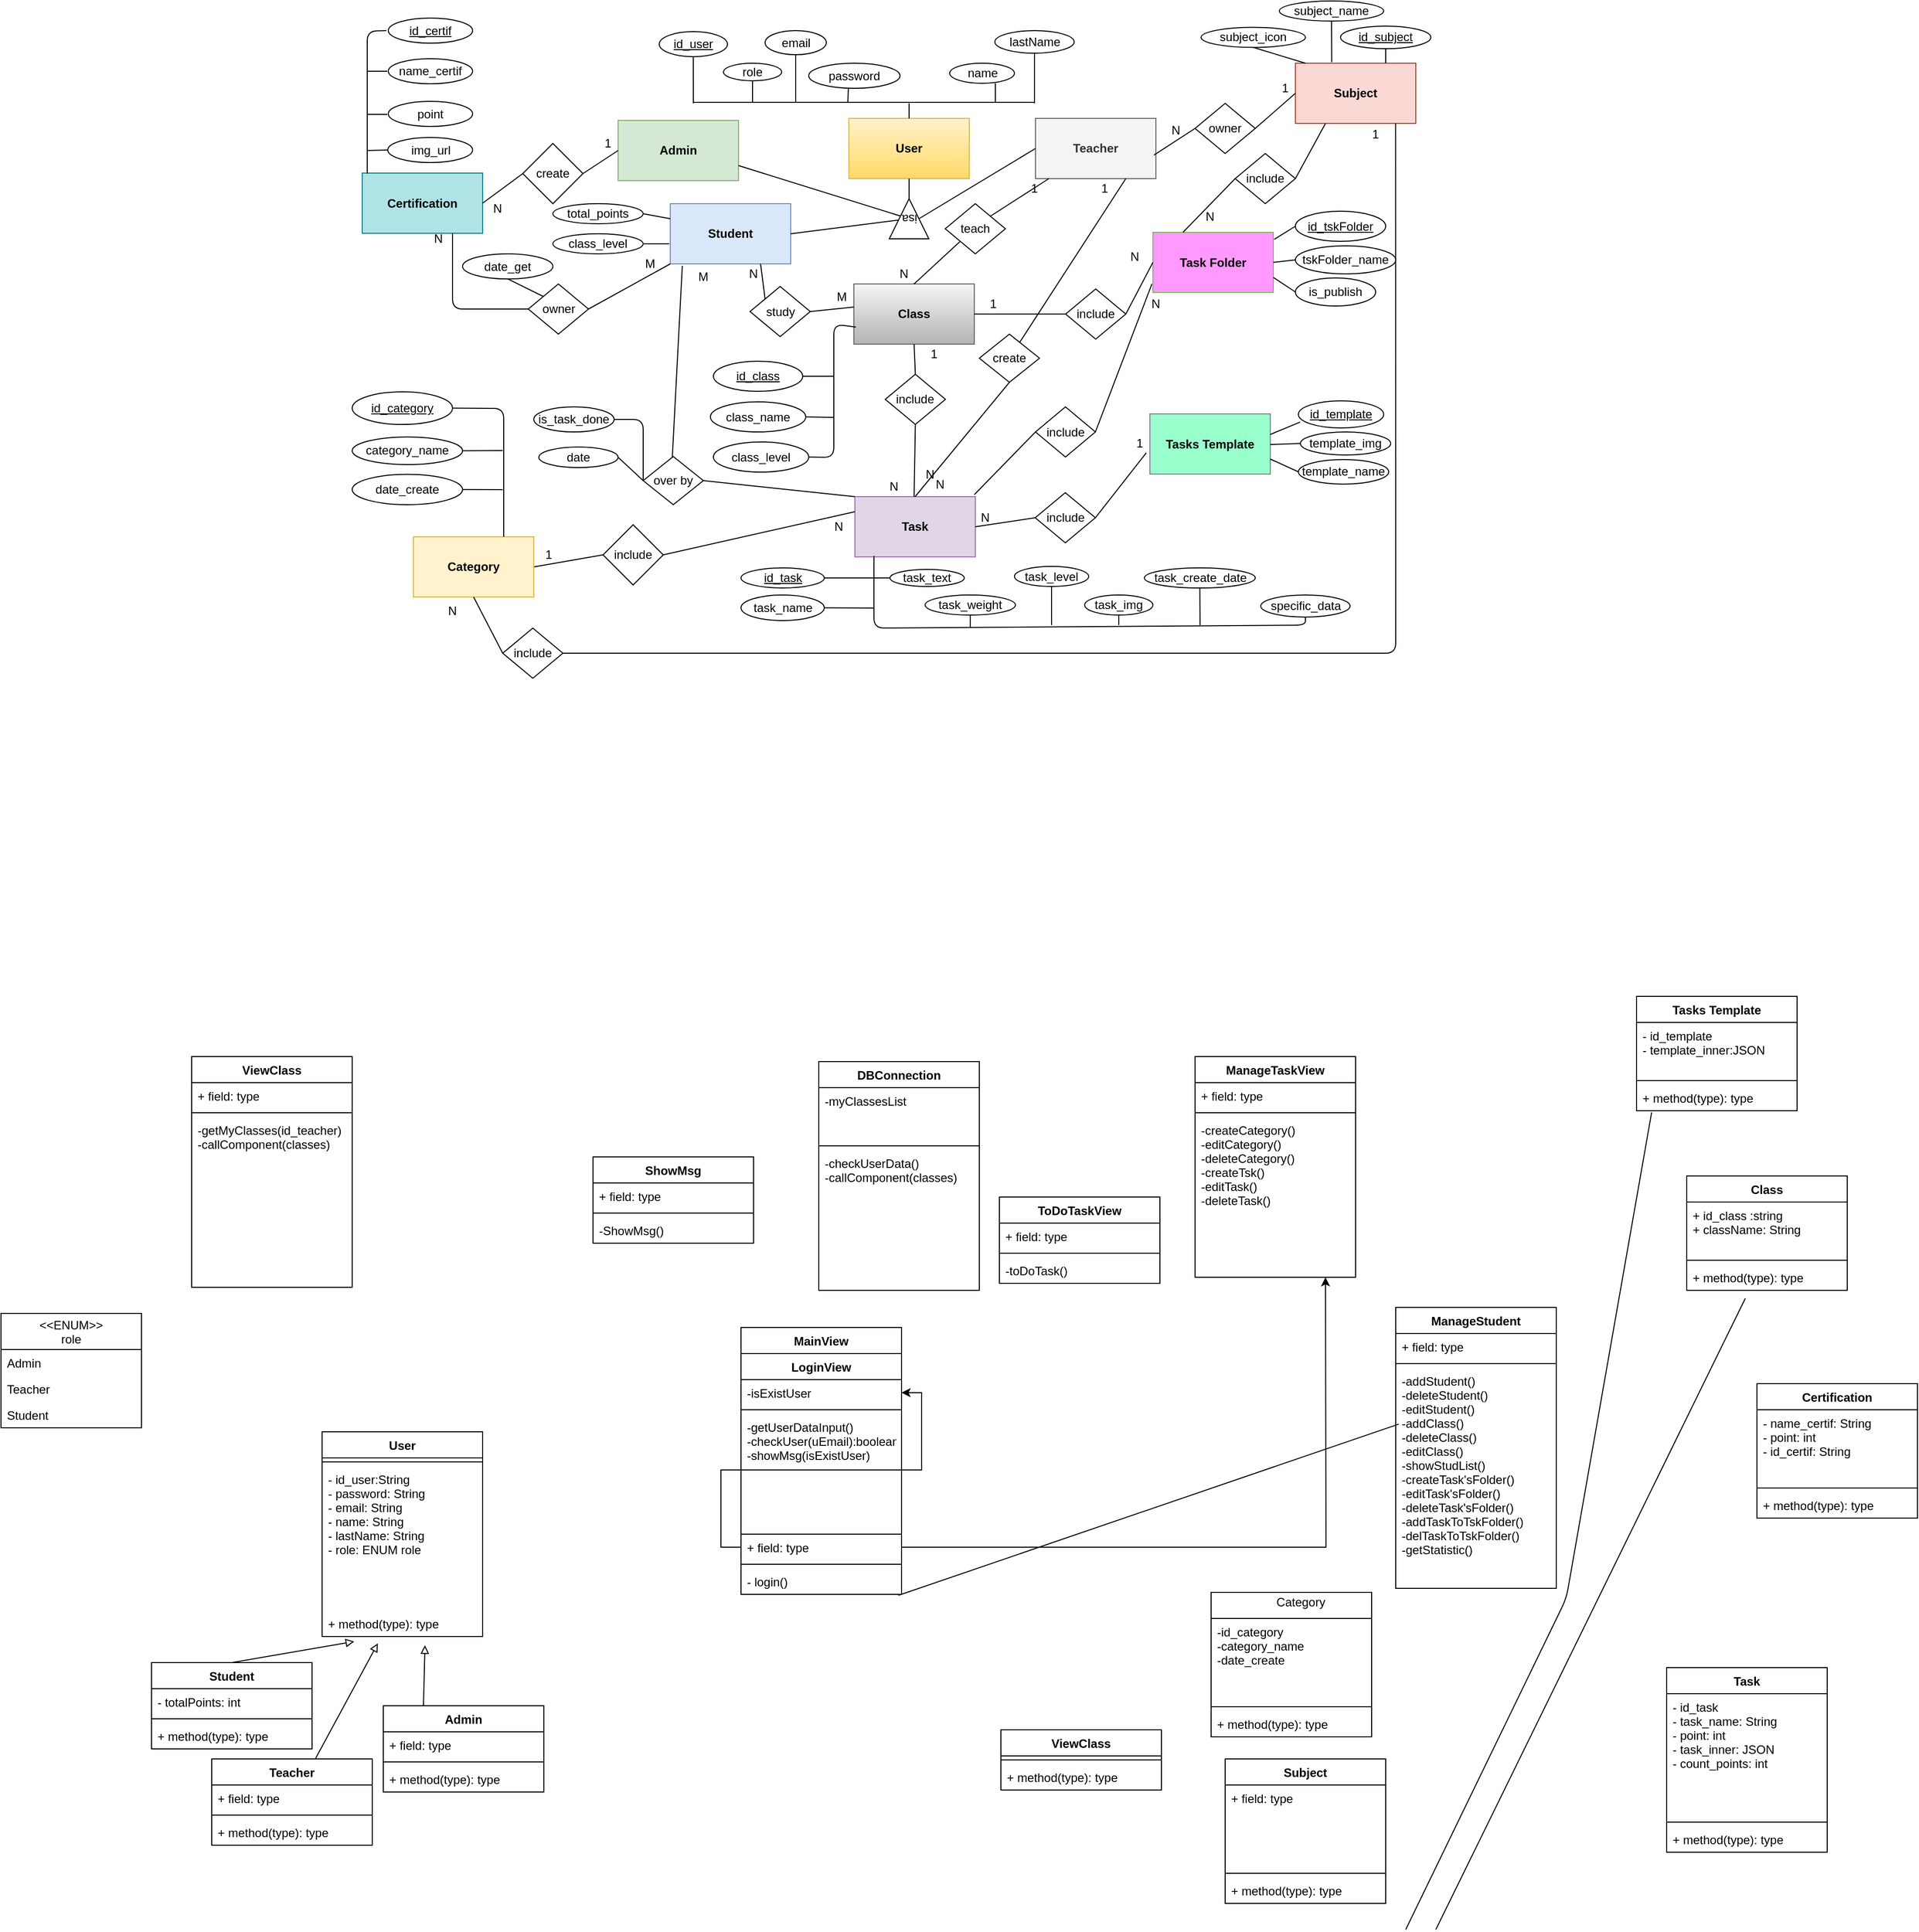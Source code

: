 <mxfile version="13.9.9" type="device"><diagram id="citroUXU-4qU1QGH6VNC" name="Page-1"><mxGraphModel dx="1419" dy="1426" grid="1" gridSize="10" guides="1" tooltips="1" connect="1" arrows="1" fold="1" page="1" pageScale="1" pageWidth="850" pageHeight="1100" math="0" shadow="0"><root><mxCell id="0"/><mxCell id="1" parent="0"/><mxCell id="K24zRtOoZntV-3_vi-3j-1" value="User" style="swimlane;fontStyle=1;align=center;verticalAlign=top;childLayout=stackLayout;horizontal=1;startSize=26;horizontalStack=0;resizeParent=1;resizeParentMax=0;resizeLast=0;collapsible=1;marginBottom=0;" parent="1" vertex="1"><mxGeometry x="-70" y="1334" width="160" height="204" as="geometry"/></mxCell><mxCell id="K24zRtOoZntV-3_vi-3j-3" value="" style="line;strokeWidth=1;fillColor=none;align=left;verticalAlign=middle;spacingTop=-1;spacingLeft=3;spacingRight=3;rotatable=0;labelPosition=right;points=[];portConstraint=eastwest;" parent="K24zRtOoZntV-3_vi-3j-1" vertex="1"><mxGeometry y="26" width="160" height="8" as="geometry"/></mxCell><mxCell id="K24zRtOoZntV-3_vi-3j-2" value="- id_user:String&#10;- password: String&#10;- email: String&#10;- name: String&#10;- lastName: String&#10;- role: ENUM role" style="text;strokeColor=none;fillColor=none;align=left;verticalAlign=top;spacingLeft=4;spacingRight=4;overflow=hidden;rotatable=0;points=[[0,0.5],[1,0.5]];portConstraint=eastwest;" parent="K24zRtOoZntV-3_vi-3j-1" vertex="1"><mxGeometry y="34" width="160" height="144" as="geometry"/></mxCell><mxCell id="K24zRtOoZntV-3_vi-3j-4" value="+ method(type): type" style="text;strokeColor=none;fillColor=none;align=left;verticalAlign=top;spacingLeft=4;spacingRight=4;overflow=hidden;rotatable=0;points=[[0,0.5],[1,0.5]];portConstraint=eastwest;" parent="K24zRtOoZntV-3_vi-3j-1" vertex="1"><mxGeometry y="178" width="160" height="26" as="geometry"/></mxCell><mxCell id="K24zRtOoZntV-3_vi-3j-5" value="Student" style="swimlane;fontStyle=1;align=center;verticalAlign=top;childLayout=stackLayout;horizontal=1;startSize=26;horizontalStack=0;resizeParent=1;resizeParentMax=0;resizeLast=0;collapsible=1;marginBottom=0;" parent="1" vertex="1"><mxGeometry x="-240" y="1564" width="160" height="86" as="geometry"/></mxCell><mxCell id="K24zRtOoZntV-3_vi-3j-6" value="- totalPoints: int" style="text;strokeColor=none;fillColor=none;align=left;verticalAlign=top;spacingLeft=4;spacingRight=4;overflow=hidden;rotatable=0;points=[[0,0.5],[1,0.5]];portConstraint=eastwest;" parent="K24zRtOoZntV-3_vi-3j-5" vertex="1"><mxGeometry y="26" width="160" height="26" as="geometry"/></mxCell><mxCell id="K24zRtOoZntV-3_vi-3j-7" value="" style="line;strokeWidth=1;fillColor=none;align=left;verticalAlign=middle;spacingTop=-1;spacingLeft=3;spacingRight=3;rotatable=0;labelPosition=right;points=[];portConstraint=eastwest;" parent="K24zRtOoZntV-3_vi-3j-5" vertex="1"><mxGeometry y="52" width="160" height="8" as="geometry"/></mxCell><mxCell id="K24zRtOoZntV-3_vi-3j-8" value="+ method(type): type" style="text;strokeColor=none;fillColor=none;align=left;verticalAlign=top;spacingLeft=4;spacingRight=4;overflow=hidden;rotatable=0;points=[[0,0.5],[1,0.5]];portConstraint=eastwest;" parent="K24zRtOoZntV-3_vi-3j-5" vertex="1"><mxGeometry y="60" width="160" height="26" as="geometry"/></mxCell><mxCell id="K24zRtOoZntV-3_vi-3j-9" value="Teacher" style="swimlane;fontStyle=1;align=center;verticalAlign=top;childLayout=stackLayout;horizontal=1;startSize=26;horizontalStack=0;resizeParent=1;resizeParentMax=0;resizeLast=0;collapsible=1;marginBottom=0;" parent="1" vertex="1"><mxGeometry x="-180" y="1660" width="160" height="86" as="geometry"/></mxCell><mxCell id="K24zRtOoZntV-3_vi-3j-10" value="+ field: type" style="text;strokeColor=none;fillColor=none;align=left;verticalAlign=top;spacingLeft=4;spacingRight=4;overflow=hidden;rotatable=0;points=[[0,0.5],[1,0.5]];portConstraint=eastwest;" parent="K24zRtOoZntV-3_vi-3j-9" vertex="1"><mxGeometry y="26" width="160" height="26" as="geometry"/></mxCell><mxCell id="K24zRtOoZntV-3_vi-3j-11" value="" style="line;strokeWidth=1;fillColor=none;align=left;verticalAlign=middle;spacingTop=-1;spacingLeft=3;spacingRight=3;rotatable=0;labelPosition=right;points=[];portConstraint=eastwest;" parent="K24zRtOoZntV-3_vi-3j-9" vertex="1"><mxGeometry y="52" width="160" height="8" as="geometry"/></mxCell><mxCell id="K24zRtOoZntV-3_vi-3j-12" value="+ method(type): type" style="text;strokeColor=none;fillColor=none;align=left;verticalAlign=top;spacingLeft=4;spacingRight=4;overflow=hidden;rotatable=0;points=[[0,0.5],[1,0.5]];portConstraint=eastwest;" parent="K24zRtOoZntV-3_vi-3j-9" vertex="1"><mxGeometry y="60" width="160" height="26" as="geometry"/></mxCell><mxCell id="K24zRtOoZntV-3_vi-3j-13" value="Admin" style="swimlane;fontStyle=1;align=center;verticalAlign=top;childLayout=stackLayout;horizontal=1;startSize=26;horizontalStack=0;resizeParent=1;resizeParentMax=0;resizeLast=0;collapsible=1;marginBottom=0;" parent="1" vertex="1"><mxGeometry x="-9" y="1607" width="160" height="86" as="geometry"/></mxCell><mxCell id="K24zRtOoZntV-3_vi-3j-14" value="+ field: type" style="text;strokeColor=none;fillColor=none;align=left;verticalAlign=top;spacingLeft=4;spacingRight=4;overflow=hidden;rotatable=0;points=[[0,0.5],[1,0.5]];portConstraint=eastwest;" parent="K24zRtOoZntV-3_vi-3j-13" vertex="1"><mxGeometry y="26" width="160" height="26" as="geometry"/></mxCell><mxCell id="K24zRtOoZntV-3_vi-3j-15" value="" style="line;strokeWidth=1;fillColor=none;align=left;verticalAlign=middle;spacingTop=-1;spacingLeft=3;spacingRight=3;rotatable=0;labelPosition=right;points=[];portConstraint=eastwest;" parent="K24zRtOoZntV-3_vi-3j-13" vertex="1"><mxGeometry y="52" width="160" height="8" as="geometry"/></mxCell><mxCell id="K24zRtOoZntV-3_vi-3j-16" value="+ method(type): type" style="text;strokeColor=none;fillColor=none;align=left;verticalAlign=top;spacingLeft=4;spacingRight=4;overflow=hidden;rotatable=0;points=[[0,0.5],[1,0.5]];portConstraint=eastwest;" parent="K24zRtOoZntV-3_vi-3j-13" vertex="1"><mxGeometry y="60" width="160" height="26" as="geometry"/></mxCell><mxCell id="K24zRtOoZntV-3_vi-3j-17" value="" style="endArrow=block;html=1;exitX=0.5;exitY=0;exitDx=0;exitDy=0;entryX=0.2;entryY=1.192;entryDx=0;entryDy=0;entryPerimeter=0;endFill=0;" parent="1" source="K24zRtOoZntV-3_vi-3j-5" target="K24zRtOoZntV-3_vi-3j-4" edge="1"><mxGeometry width="50" height="50" relative="1" as="geometry"><mxPoint x="230" y="1624" as="sourcePoint"/><mxPoint x="280" y="1574" as="targetPoint"/></mxGeometry></mxCell><mxCell id="K24zRtOoZntV-3_vi-3j-18" value="" style="endArrow=block;html=1;entryX=0.347;entryY=1.265;entryDx=0;entryDy=0;entryPerimeter=0;endFill=0;" parent="1" source="K24zRtOoZntV-3_vi-3j-9" target="K24zRtOoZntV-3_vi-3j-4" edge="1"><mxGeometry width="50" height="50" relative="1" as="geometry"><mxPoint x="-150" y="1574" as="sourcePoint"/><mxPoint x="-28" y="1472.992" as="targetPoint"/></mxGeometry></mxCell><mxCell id="K24zRtOoZntV-3_vi-3j-19" value="" style="endArrow=block;html=1;exitX=0.25;exitY=0;exitDx=0;exitDy=0;entryX=0.641;entryY=1.337;entryDx=0;entryDy=0;entryPerimeter=0;endFill=0;" parent="1" source="K24zRtOoZntV-3_vi-3j-13" target="K24zRtOoZntV-3_vi-3j-4" edge="1"><mxGeometry width="50" height="50" relative="1" as="geometry"><mxPoint x="-140" y="1584" as="sourcePoint"/><mxPoint x="-18" y="1482.992" as="targetPoint"/></mxGeometry></mxCell><mxCell id="K24zRtOoZntV-3_vi-3j-20" value="Certification" style="swimlane;fontStyle=1;align=center;verticalAlign=top;childLayout=stackLayout;horizontal=1;startSize=26;horizontalStack=0;resizeParent=1;resizeParentMax=0;resizeLast=0;collapsible=1;marginBottom=0;" parent="1" vertex="1"><mxGeometry x="1360" y="1286" width="160" height="134" as="geometry"/></mxCell><mxCell id="K24zRtOoZntV-3_vi-3j-21" value="- name_certif: String&#10;- point: int&#10;- id_certif: String&#10;&#10;&#10;" style="text;strokeColor=none;fillColor=none;align=left;verticalAlign=top;spacingLeft=4;spacingRight=4;overflow=hidden;rotatable=0;points=[[0,0.5],[1,0.5]];portConstraint=eastwest;" parent="K24zRtOoZntV-3_vi-3j-20" vertex="1"><mxGeometry y="26" width="160" height="74" as="geometry"/></mxCell><mxCell id="K24zRtOoZntV-3_vi-3j-22" value="" style="line;strokeWidth=1;fillColor=none;align=left;verticalAlign=middle;spacingTop=-1;spacingLeft=3;spacingRight=3;rotatable=0;labelPosition=right;points=[];portConstraint=eastwest;" parent="K24zRtOoZntV-3_vi-3j-20" vertex="1"><mxGeometry y="100" width="160" height="8" as="geometry"/></mxCell><mxCell id="K24zRtOoZntV-3_vi-3j-23" value="+ method(type): type" style="text;strokeColor=none;fillColor=none;align=left;verticalAlign=top;spacingLeft=4;spacingRight=4;overflow=hidden;rotatable=0;points=[[0,0.5],[1,0.5]];portConstraint=eastwest;" parent="K24zRtOoZntV-3_vi-3j-20" vertex="1"><mxGeometry y="108" width="160" height="26" as="geometry"/></mxCell><mxCell id="K24zRtOoZntV-3_vi-3j-24" value="Class" style="swimlane;fontStyle=1;align=center;verticalAlign=top;childLayout=stackLayout;horizontal=1;startSize=26;horizontalStack=0;resizeParent=1;resizeParentMax=0;resizeLast=0;collapsible=1;marginBottom=0;" parent="1" vertex="1"><mxGeometry x="1290" y="1079" width="160" height="114" as="geometry"/></mxCell><mxCell id="K24zRtOoZntV-3_vi-3j-25" value="+ id_class :string&#10;+ className: String&#10;&#10;" style="text;strokeColor=none;fillColor=none;align=left;verticalAlign=top;spacingLeft=4;spacingRight=4;overflow=hidden;rotatable=0;points=[[0,0.5],[1,0.5]];portConstraint=eastwest;" parent="K24zRtOoZntV-3_vi-3j-24" vertex="1"><mxGeometry y="26" width="160" height="54" as="geometry"/></mxCell><mxCell id="K24zRtOoZntV-3_vi-3j-26" value="" style="line;strokeWidth=1;fillColor=none;align=left;verticalAlign=middle;spacingTop=-1;spacingLeft=3;spacingRight=3;rotatable=0;labelPosition=right;points=[];portConstraint=eastwest;" parent="K24zRtOoZntV-3_vi-3j-24" vertex="1"><mxGeometry y="80" width="160" height="8" as="geometry"/></mxCell><mxCell id="K24zRtOoZntV-3_vi-3j-27" value="+ method(type): type" style="text;strokeColor=none;fillColor=none;align=left;verticalAlign=top;spacingLeft=4;spacingRight=4;overflow=hidden;rotatable=0;points=[[0,0.5],[1,0.5]];portConstraint=eastwest;" parent="K24zRtOoZntV-3_vi-3j-24" vertex="1"><mxGeometry y="88" width="160" height="26" as="geometry"/></mxCell><mxCell id="K24zRtOoZntV-3_vi-3j-28" value="Task" style="swimlane;fontStyle=1;align=center;verticalAlign=top;childLayout=stackLayout;horizontal=1;startSize=26;horizontalStack=0;resizeParent=1;resizeParentMax=0;resizeLast=0;collapsible=1;marginBottom=0;" parent="1" vertex="1"><mxGeometry x="1270" y="1569" width="160" height="184" as="geometry"/></mxCell><mxCell id="K24zRtOoZntV-3_vi-3j-29" value="- id_task&#10;- task_name: String&#10;- point: int&#10;- task_inner: JSON&#10;- count_points: int" style="text;strokeColor=none;fillColor=none;align=left;verticalAlign=top;spacingLeft=4;spacingRight=4;overflow=hidden;rotatable=0;points=[[0,0.5],[1,0.5]];portConstraint=eastwest;" parent="K24zRtOoZntV-3_vi-3j-28" vertex="1"><mxGeometry y="26" width="160" height="124" as="geometry"/></mxCell><mxCell id="K24zRtOoZntV-3_vi-3j-30" value="" style="line;strokeWidth=1;fillColor=none;align=left;verticalAlign=middle;spacingTop=-1;spacingLeft=3;spacingRight=3;rotatable=0;labelPosition=right;points=[];portConstraint=eastwest;" parent="K24zRtOoZntV-3_vi-3j-28" vertex="1"><mxGeometry y="150" width="160" height="8" as="geometry"/></mxCell><mxCell id="K24zRtOoZntV-3_vi-3j-31" value="+ method(type): type" style="text;strokeColor=none;fillColor=none;align=left;verticalAlign=top;spacingLeft=4;spacingRight=4;overflow=hidden;rotatable=0;points=[[0,0.5],[1,0.5]];portConstraint=eastwest;" parent="K24zRtOoZntV-3_vi-3j-28" vertex="1"><mxGeometry y="158" width="160" height="26" as="geometry"/></mxCell><mxCell id="K24zRtOoZntV-3_vi-3j-32" value="Tasks Template" style="swimlane;fontStyle=1;align=center;verticalAlign=top;childLayout=stackLayout;horizontal=1;startSize=26;horizontalStack=0;resizeParent=1;resizeParentMax=0;resizeLast=0;collapsible=1;marginBottom=0;" parent="1" vertex="1"><mxGeometry x="1240" y="900" width="160" height="114" as="geometry"/></mxCell><mxCell id="K24zRtOoZntV-3_vi-3j-33" value="- id_template&#10;- template_inner:JSON" style="text;strokeColor=none;fillColor=none;align=left;verticalAlign=top;spacingLeft=4;spacingRight=4;overflow=hidden;rotatable=0;points=[[0,0.5],[1,0.5]];portConstraint=eastwest;" parent="K24zRtOoZntV-3_vi-3j-32" vertex="1"><mxGeometry y="26" width="160" height="54" as="geometry"/></mxCell><mxCell id="K24zRtOoZntV-3_vi-3j-34" value="" style="line;strokeWidth=1;fillColor=none;align=left;verticalAlign=middle;spacingTop=-1;spacingLeft=3;spacingRight=3;rotatable=0;labelPosition=right;points=[];portConstraint=eastwest;" parent="K24zRtOoZntV-3_vi-3j-32" vertex="1"><mxGeometry y="80" width="160" height="8" as="geometry"/></mxCell><mxCell id="K24zRtOoZntV-3_vi-3j-35" value="+ method(type): type" style="text;strokeColor=none;fillColor=none;align=left;verticalAlign=top;spacingLeft=4;spacingRight=4;overflow=hidden;rotatable=0;points=[[0,0.5],[1,0.5]];portConstraint=eastwest;" parent="K24zRtOoZntV-3_vi-3j-32" vertex="1"><mxGeometry y="88" width="160" height="26" as="geometry"/></mxCell><mxCell id="K24zRtOoZntV-3_vi-3j-36" value="Subject" style="swimlane;fontStyle=1;align=center;verticalAlign=top;childLayout=stackLayout;horizontal=1;startSize=26;horizontalStack=0;resizeParent=1;resizeParentMax=0;resizeLast=0;collapsible=1;marginBottom=0;" parent="1" vertex="1"><mxGeometry x="830" y="1660" width="160" height="144" as="geometry"/></mxCell><mxCell id="K24zRtOoZntV-3_vi-3j-37" value="+ field: type" style="text;strokeColor=none;fillColor=none;align=left;verticalAlign=top;spacingLeft=4;spacingRight=4;overflow=hidden;rotatable=0;points=[[0,0.5],[1,0.5]];portConstraint=eastwest;" parent="K24zRtOoZntV-3_vi-3j-36" vertex="1"><mxGeometry y="26" width="160" height="84" as="geometry"/></mxCell><mxCell id="K24zRtOoZntV-3_vi-3j-38" value="" style="line;strokeWidth=1;fillColor=none;align=left;verticalAlign=middle;spacingTop=-1;spacingLeft=3;spacingRight=3;rotatable=0;labelPosition=right;points=[];portConstraint=eastwest;" parent="K24zRtOoZntV-3_vi-3j-36" vertex="1"><mxGeometry y="110" width="160" height="8" as="geometry"/></mxCell><mxCell id="K24zRtOoZntV-3_vi-3j-39" value="+ method(type): type" style="text;strokeColor=none;fillColor=none;align=left;verticalAlign=top;spacingLeft=4;spacingRight=4;overflow=hidden;rotatable=0;points=[[0,0.5],[1,0.5]];portConstraint=eastwest;" parent="K24zRtOoZntV-3_vi-3j-36" vertex="1"><mxGeometry y="118" width="160" height="26" as="geometry"/></mxCell><mxCell id="K24zRtOoZntV-3_vi-3j-40" value="&lt;&lt;ENUM&gt;&gt;&#10;role" style="swimlane;fontStyle=0;childLayout=stackLayout;horizontal=1;startSize=36;fillColor=none;horizontalStack=0;resizeParent=1;resizeParentMax=0;resizeLast=0;collapsible=1;marginBottom=0;" parent="1" vertex="1"><mxGeometry x="-390" y="1216" width="140" height="114" as="geometry"/></mxCell><mxCell id="K24zRtOoZntV-3_vi-3j-41" value="Admin" style="text;strokeColor=none;fillColor=none;align=left;verticalAlign=top;spacingLeft=4;spacingRight=4;overflow=hidden;rotatable=0;points=[[0,0.5],[1,0.5]];portConstraint=eastwest;" parent="K24zRtOoZntV-3_vi-3j-40" vertex="1"><mxGeometry y="36" width="140" height="26" as="geometry"/></mxCell><mxCell id="K24zRtOoZntV-3_vi-3j-42" value="Teacher" style="text;strokeColor=none;fillColor=none;align=left;verticalAlign=top;spacingLeft=4;spacingRight=4;overflow=hidden;rotatable=0;points=[[0,0.5],[1,0.5]];portConstraint=eastwest;" parent="K24zRtOoZntV-3_vi-3j-40" vertex="1"><mxGeometry y="62" width="140" height="26" as="geometry"/></mxCell><mxCell id="K24zRtOoZntV-3_vi-3j-43" value="Student" style="text;strokeColor=none;fillColor=none;align=left;verticalAlign=top;spacingLeft=4;spacingRight=4;overflow=hidden;rotatable=0;points=[[0,0.5],[1,0.5]];portConstraint=eastwest;" parent="K24zRtOoZntV-3_vi-3j-40" vertex="1"><mxGeometry y="88" width="140" height="26" as="geometry"/></mxCell><mxCell id="Fzkybpw-dfH8qvvgGlZj-28" value="" style="swimlane;fontStyle=1;align=center;verticalAlign=top;childLayout=stackLayout;horizontal=1;startSize=26;horizontalStack=0;resizeParent=1;resizeParentMax=0;resizeLast=0;collapsible=1;marginBottom=0;" parent="1" vertex="1"><mxGeometry x="816" y="1494" width="160" height="144" as="geometry"/></mxCell><mxCell id="Fzkybpw-dfH8qvvgGlZj-29" value="-id_category&#10;-category_name&#10;-date_create" style="text;strokeColor=none;fillColor=none;align=left;verticalAlign=top;spacingLeft=4;spacingRight=4;overflow=hidden;rotatable=0;points=[[0,0.5],[1,0.5]];portConstraint=eastwest;" parent="Fzkybpw-dfH8qvvgGlZj-28" vertex="1"><mxGeometry y="26" width="160" height="84" as="geometry"/></mxCell><mxCell id="Fzkybpw-dfH8qvvgGlZj-30" value="" style="line;strokeWidth=1;fillColor=none;align=left;verticalAlign=middle;spacingTop=-1;spacingLeft=3;spacingRight=3;rotatable=0;labelPosition=right;points=[];portConstraint=eastwest;" parent="Fzkybpw-dfH8qvvgGlZj-28" vertex="1"><mxGeometry y="110" width="160" height="8" as="geometry"/></mxCell><mxCell id="Fzkybpw-dfH8qvvgGlZj-31" value="+ method(type): type" style="text;strokeColor=none;fillColor=none;align=left;verticalAlign=top;spacingLeft=4;spacingRight=4;overflow=hidden;rotatable=0;points=[[0,0.5],[1,0.5]];portConstraint=eastwest;" parent="Fzkybpw-dfH8qvvgGlZj-28" vertex="1"><mxGeometry y="118" width="160" height="26" as="geometry"/></mxCell><mxCell id="Fzkybpw-dfH8qvvgGlZj-32" value="Category" style="text;html=1;align=center;verticalAlign=middle;resizable=0;points=[];autosize=1;" parent="1" vertex="1"><mxGeometry x="875" y="1494" width="60" height="20" as="geometry"/></mxCell><mxCell id="KqQPw_3xx_vF-DBAh_zQ-1" value="ViewClass" style="swimlane;fontStyle=1;align=center;verticalAlign=top;childLayout=stackLayout;horizontal=1;startSize=26;horizontalStack=0;resizeParent=1;resizeParentMax=0;resizeLast=0;collapsible=1;marginBottom=0;" parent="1" vertex="1"><mxGeometry x="606.5" y="1631" width="160" height="60" as="geometry"/></mxCell><mxCell id="KqQPw_3xx_vF-DBAh_zQ-3" value="" style="line;strokeWidth=1;fillColor=none;align=left;verticalAlign=middle;spacingTop=-1;spacingLeft=3;spacingRight=3;rotatable=0;labelPosition=right;points=[];portConstraint=eastwest;" parent="KqQPw_3xx_vF-DBAh_zQ-1" vertex="1"><mxGeometry y="26" width="160" height="8" as="geometry"/></mxCell><mxCell id="KqQPw_3xx_vF-DBAh_zQ-4" value="+ method(type): type" style="text;strokeColor=none;fillColor=none;align=left;verticalAlign=top;spacingLeft=4;spacingRight=4;overflow=hidden;rotatable=0;points=[[0,0.5],[1,0.5]];portConstraint=eastwest;" parent="KqQPw_3xx_vF-DBAh_zQ-1" vertex="1"><mxGeometry y="34" width="160" height="26" as="geometry"/></mxCell><mxCell id="GWb6KoNu6GUE-jt_XB-O-1" value="Student" style="rounded=0;whiteSpace=wrap;html=1;fillColor=#dae8fc;strokeColor=#6c8ebf;fontStyle=1" parent="1" vertex="1"><mxGeometry x="277" y="110" width="120" height="60" as="geometry"/></mxCell><mxCell id="GWb6KoNu6GUE-jt_XB-O-2" value="Teacher" style="rounded=0;whiteSpace=wrap;html=1;fillColor=#f5f5f5;strokeColor=#666666;fontColor=#333333;fontStyle=1" parent="1" vertex="1"><mxGeometry x="641" y="25" width="120" height="60" as="geometry"/></mxCell><mxCell id="GWb6KoNu6GUE-jt_XB-O-3" value="&lt;p style=&quot;margin: 0in ; font-family: &amp;#34;calibri&amp;#34; ; font-size: 12.0pt&quot;&gt;&lt;br&gt;&lt;/p&gt;" style="text;whiteSpace=wrap;html=1;" parent="1" vertex="1"><mxGeometry x="51" y="110" width="90" height="30" as="geometry"/></mxCell><mxCell id="GWb6KoNu6GUE-jt_XB-O-5" value="password" style="ellipse;whiteSpace=wrap;html=1;" parent="1" vertex="1"><mxGeometry x="415" y="-30" width="91" height="25" as="geometry"/></mxCell><mxCell id="GWb6KoNu6GUE-jt_XB-O-7" value="lastName" style="ellipse;whiteSpace=wrap;html=1;" parent="1" vertex="1"><mxGeometry x="600.5" y="-62.5" width="79" height="22.5" as="geometry"/></mxCell><mxCell id="GWb6KoNu6GUE-jt_XB-O-8" value="name" style="ellipse;whiteSpace=wrap;html=1;" parent="1" vertex="1"><mxGeometry x="555.5" y="-30" width="64.5" height="20" as="geometry"/></mxCell><mxCell id="GWb6KoNu6GUE-jt_XB-O-9" value="User" style="rounded=0;whiteSpace=wrap;html=1;gradientColor=#ffd966;fillColor=#fff2cc;strokeColor=#d6b656;fontStyle=1" parent="1" vertex="1"><mxGeometry x="455" y="25" width="120" height="60" as="geometry"/></mxCell><mxCell id="GWb6KoNu6GUE-jt_XB-O-10" value="isa" style="triangle;whiteSpace=wrap;html=1;rotation=-180;direction=south;" parent="1" vertex="1"><mxGeometry x="495.3" y="105" width="39.4" height="40" as="geometry"/></mxCell><mxCell id="GWb6KoNu6GUE-jt_XB-O-11" value="" style="endArrow=none;html=1;exitX=1;exitY=0.5;exitDx=0;exitDy=0;entryX=0.5;entryY=1;entryDx=0;entryDy=0;" parent="1" source="GWb6KoNu6GUE-jt_XB-O-10" target="GWb6KoNu6GUE-jt_XB-O-9" edge="1"><mxGeometry width="50" height="50" relative="1" as="geometry"><mxPoint x="340" y="90" as="sourcePoint"/><mxPoint x="510" y="130" as="targetPoint"/><Array as="points"/></mxGeometry></mxCell><mxCell id="GWb6KoNu6GUE-jt_XB-O-12" value="" style="endArrow=none;html=1;exitX=1;exitY=0.5;exitDx=0;exitDy=0;" parent="1" source="GWb6KoNu6GUE-jt_XB-O-1" target="GWb6KoNu6GUE-jt_XB-O-10" edge="1"><mxGeometry width="50" height="50" relative="1" as="geometry"><mxPoint x="260" y="130" as="sourcePoint"/><mxPoint x="430" y="50" as="targetPoint"/></mxGeometry></mxCell><mxCell id="GWb6KoNu6GUE-jt_XB-O-13" value="Task" style="rounded=0;whiteSpace=wrap;html=1;fillColor=#e1d5e7;strokeColor=#9673a6;fontStyle=1" parent="1" vertex="1"><mxGeometry x="461" y="402" width="120" height="60" as="geometry"/></mxCell><mxCell id="GWb6KoNu6GUE-jt_XB-O-14" value="id_task&lt;span style=&quot;color: rgba(0 , 0 , 0 , 0) ; font-family: monospace ; font-size: 0px&quot;&gt;%3CmxGraphModel%3E%3Croot%3E%3CmxCell%20id%3D%220%22%2F%3E%3CmxCell%20id%3D%221%22%20parent%3D%220%22%2F%3E%3CmxCell%20id%3D%222%22%20value%3D%22id_student%22%20style%3D%22ellipse%3BwhiteSpace%3Dwrap%3Bhtml%3D1%3B%22%20vertex%3D%221%22%20parent%3D%221%22%3E%3CmxGeometry%20x%3D%2221%22%20y%3D%22120%22%20width%3D%22120%22%20height%3D%2240%22%20as%3D%22geometry%22%2F%3E%3C%2FmxCell%3E%3C%2Froot%3E%3C%2FmxGraphModel%3E&lt;/span&gt;&lt;span style=&quot;color: rgba(0 , 0 , 0 , 0) ; font-family: monospace ; font-size: 0px&quot;&gt;%3CmxGraphModel%3E%3Croot%3E%3CmxCell%20id%3D%220%22%2F%3E%3CmxCell%20id%3D%221%22%20parent%3D%220%22%2F%3E%3CmxCell%20id%3D%222%22%20value%3D%22id_student%22%20style%3D%22ellipse%3BwhiteSpace%3Dwrap%3Bhtml%3D1%3B%22%20vertex%3D%221%22%20parent%3D%221%22%3E%3CmxGeometry%20x%3D%2221%22%20y%3D%22120%22%20width%3D%22120%22%20height%3D%2240%22%20as%3D%22geometry%22%2F%3E%3C%2FmxCell%3E%3C%2Froot%3E%3C%2FmxGraphModel%3E&lt;/span&gt;&lt;span style=&quot;color: rgba(0 , 0 , 0 , 0) ; font-family: monospace ; font-size: 0px&quot;&gt;%3CmxGraphModel%3E%3Croot%3E%3CmxCell%20id%3D%220%22%2F%3E%3CmxCell%20id%3D%221%22%20parent%3D%220%22%2F%3E%3CmxCell%20id%3D%222%22%20value%3D%22id_student%22%20style%3D%22ellipse%3BwhiteSpace%3Dwrap%3Bhtml%3D1%3B%22%20vertex%3D%221%22%20parent%3D%221%22%3E%3CmxGeometry%20x%3D%2221%22%20y%3D%22120%22%20width%3D%22120%22%20height%3D%2240%22%20as%3D%22geometry%22%2F%3E%3C%2FmxCell%3E%3C%2Froot%3E%3C%2FmxGraphModel%3E&lt;/span&gt;" style="ellipse;whiteSpace=wrap;html=1;fontStyle=4" parent="1" vertex="1"><mxGeometry x="347.5" y="473" width="83" height="20" as="geometry"/></mxCell><mxCell id="GWb6KoNu6GUE-jt_XB-O-15" value="task_name" style="ellipse;whiteSpace=wrap;html=1;" parent="1" vertex="1"><mxGeometry x="347.5" y="500" width="83" height="25.5" as="geometry"/></mxCell><mxCell id="GWb6KoNu6GUE-jt_XB-O-16" value="task_text" style="ellipse;whiteSpace=wrap;html=1;" parent="1" vertex="1"><mxGeometry x="496" y="474.5" width="74" height="17" as="geometry"/></mxCell><mxCell id="GWb6KoNu6GUE-jt_XB-O-17" value="Tasks Template" style="rounded=0;whiteSpace=wrap;html=1;strokeColor=#9673a6;fillColor=#99FFCC;fontStyle=1" parent="1" vertex="1"><mxGeometry x="755" y="319.5" width="120" height="60" as="geometry"/></mxCell><mxCell id="GWb6KoNu6GUE-jt_XB-O-18" value="id_template" style="ellipse;whiteSpace=wrap;html=1;fontStyle=4" parent="1" vertex="1"><mxGeometry x="903" y="306.5" width="85" height="27" as="geometry"/></mxCell><mxCell id="GWb6KoNu6GUE-jt_XB-O-19" value="template_img" style="ellipse;whiteSpace=wrap;html=1;" parent="1" vertex="1"><mxGeometry x="905" y="337.5" width="90" height="23" as="geometry"/></mxCell><mxCell id="GWb6KoNu6GUE-jt_XB-O-20" value="Subject" style="rounded=0;whiteSpace=wrap;html=1;fillColor=#fad9d5;strokeColor=#ae4132;fontStyle=1" parent="1" vertex="1"><mxGeometry x="900" y="-30" width="120" height="60" as="geometry"/></mxCell><mxCell id="GWb6KoNu6GUE-jt_XB-O-21" value="id_subject" style="ellipse;whiteSpace=wrap;html=1;fontStyle=4" parent="1" vertex="1"><mxGeometry x="945" y="-67" width="90" height="22.5" as="geometry"/></mxCell><mxCell id="GWb6KoNu6GUE-jt_XB-O-22" value="subject_name" style="ellipse;whiteSpace=wrap;html=1;" parent="1" vertex="1"><mxGeometry x="884" y="-92" width="104" height="20" as="geometry"/></mxCell><mxCell id="GWb6KoNu6GUE-jt_XB-O-23" value="total_points" style="ellipse;whiteSpace=wrap;html=1;" parent="1" vertex="1"><mxGeometry x="160" y="110" width="90" height="20" as="geometry"/></mxCell><mxCell id="GWb6KoNu6GUE-jt_XB-O-24" value="Admin" style="rounded=0;whiteSpace=wrap;html=1;fillColor=#d5e8d4;strokeColor=#82b366;fontStyle=1" parent="1" vertex="1"><mxGeometry x="225" y="27" width="120" height="60" as="geometry"/></mxCell><mxCell id="GWb6KoNu6GUE-jt_XB-O-25" value="Certification" style="rounded=0;whiteSpace=wrap;html=1;fillColor=#b0e3e6;strokeColor=#0e8088;fontStyle=1" parent="1" vertex="1"><mxGeometry x="-30" y="79.5" width="120" height="60" as="geometry"/></mxCell><mxCell id="GWb6KoNu6GUE-jt_XB-O-26" value="Class" style="rounded=0;whiteSpace=wrap;html=1;gradientColor=#b3b3b3;fillColor=#f5f5f5;strokeColor=#666666;fontStyle=1" parent="1" vertex="1"><mxGeometry x="460" y="190" width="120" height="60" as="geometry"/></mxCell><mxCell id="GWb6KoNu6GUE-jt_XB-O-27" value="&lt;u&gt;id_class&lt;/u&gt;" style="ellipse;whiteSpace=wrap;html=1;" parent="1" vertex="1"><mxGeometry x="320" y="267" width="89" height="30" as="geometry"/></mxCell><mxCell id="GWb6KoNu6GUE-jt_XB-O-28" value="class_name" style="ellipse;whiteSpace=wrap;html=1;" parent="1" vertex="1"><mxGeometry x="317" y="307.5" width="95" height="30" as="geometry"/></mxCell><mxCell id="GWb6KoNu6GUE-jt_XB-O-29" value="template_name" style="ellipse;whiteSpace=wrap;html=1;" parent="1" vertex="1"><mxGeometry x="903" y="365" width="90" height="24.5" as="geometry"/></mxCell><mxCell id="GWb6KoNu6GUE-jt_XB-O-31" value="" style="endArrow=none;html=1;exitX=0.5;exitY=1;exitDx=0;exitDy=0;" parent="1" source="8-bcMM5id6f67Cfw-4Za-11" edge="1"><mxGeometry width="50" height="50" relative="1" as="geometry"><mxPoint x="400.024" y="-41.476" as="sourcePoint"/><mxPoint x="402" y="9" as="targetPoint"/></mxGeometry></mxCell><mxCell id="GWb6KoNu6GUE-jt_XB-O-32" value="" style="endArrow=none;html=1;exitX=0.434;exitY=0.983;exitDx=0;exitDy=0;exitPerimeter=0;" parent="1" source="GWb6KoNu6GUE-jt_XB-O-5" edge="1"><mxGeometry width="50" height="50" relative="1" as="geometry"><mxPoint x="454" y="-8" as="sourcePoint"/><mxPoint x="454" y="9" as="targetPoint"/></mxGeometry></mxCell><mxCell id="GWb6KoNu6GUE-jt_XB-O-33" value="" style="endArrow=none;html=1;entryX=0.5;entryY=1;entryDx=0;entryDy=0;" parent="1" target="GWb6KoNu6GUE-jt_XB-O-7" edge="1"><mxGeometry width="50" height="50" relative="1" as="geometry"><mxPoint x="640" y="10" as="sourcePoint"/><mxPoint x="584.5" y="-117" as="targetPoint"/></mxGeometry></mxCell><mxCell id="GWb6KoNu6GUE-jt_XB-O-34" value="" style="endArrow=none;html=1;entryX=0;entryY=0.5;entryDx=0;entryDy=0;exitX=0.5;exitY=1;exitDx=0;exitDy=0;" parent="1" source="GWb6KoNu6GUE-jt_XB-O-10" target="GWb6KoNu6GUE-jt_XB-O-2" edge="1"><mxGeometry width="50" height="50" relative="1" as="geometry"><mxPoint x="500" y="290" as="sourcePoint"/><mxPoint x="550" y="240" as="targetPoint"/></mxGeometry></mxCell><mxCell id="GWb6KoNu6GUE-jt_XB-O-35" value="" style="endArrow=none;html=1;exitX=1;exitY=0.5;exitDx=0;exitDy=0;entryX=0;entryY=0.25;entryDx=0;entryDy=0;" parent="1" source="GWb6KoNu6GUE-jt_XB-O-23" target="GWb6KoNu6GUE-jt_XB-O-1" edge="1"><mxGeometry width="50" height="50" relative="1" as="geometry"><mxPoint x="500" y="290" as="sourcePoint"/><mxPoint x="307" y="223" as="targetPoint"/></mxGeometry></mxCell><mxCell id="GWb6KoNu6GUE-jt_XB-O-36" value="" style="endArrow=none;html=1;exitX=0.5;exitY=0;exitDx=0;exitDy=0;entryX=1;entryY=1;entryDx=0;entryDy=0;" parent="1" source="GWb6KoNu6GUE-jt_XB-O-26" target="GWb6KoNu6GUE-jt_XB-O-61" edge="1"><mxGeometry width="50" height="50" relative="1" as="geometry"><mxPoint x="630" y="370" as="sourcePoint"/><mxPoint x="526.687" y="346.177" as="targetPoint"/></mxGeometry></mxCell><mxCell id="GWb6KoNu6GUE-jt_XB-O-37" value="" style="endArrow=none;html=1;entryX=1;entryY=0.5;entryDx=0;entryDy=0;" parent="1" target="GWb6KoNu6GUE-jt_XB-O-27" edge="1"><mxGeometry width="50" height="50" relative="1" as="geometry"><mxPoint x="440" y="282" as="sourcePoint"/><mxPoint x="420" y="410" as="targetPoint"/></mxGeometry></mxCell><mxCell id="GWb6KoNu6GUE-jt_XB-O-38" value="" style="endArrow=none;html=1;entryX=1;entryY=0.5;entryDx=0;entryDy=0;" parent="1" target="GWb6KoNu6GUE-jt_XB-O-28" edge="1"><mxGeometry width="50" height="50" relative="1" as="geometry"><mxPoint x="440" y="323" as="sourcePoint"/><mxPoint x="580" y="420" as="targetPoint"/><Array as="points"/></mxGeometry></mxCell><mxCell id="GWb6KoNu6GUE-jt_XB-O-39" value="" style="endArrow=none;html=1;exitX=1;exitY=0.5;exitDx=0;exitDy=0;" parent="1" source="GWb6KoNu6GUE-jt_XB-O-60" edge="1"><mxGeometry width="50" height="50" relative="1" as="geometry"><mxPoint x="422.5" y="357.5" as="sourcePoint"/><mxPoint x="460" y="213" as="targetPoint"/></mxGeometry></mxCell><mxCell id="GWb6KoNu6GUE-jt_XB-O-40" value="" style="endArrow=none;html=1;entryX=0;entryY=0;entryDx=0;entryDy=0;exitX=0.75;exitY=1;exitDx=0;exitDy=0;" parent="1" source="GWb6KoNu6GUE-jt_XB-O-1" target="GWb6KoNu6GUE-jt_XB-O-60" edge="1"><mxGeometry width="50" height="50" relative="1" as="geometry"><mxPoint x="422" y="230" as="sourcePoint"/><mxPoint x="389.32" y="332.23" as="targetPoint"/><Array as="points"/></mxGeometry></mxCell><mxCell id="GWb6KoNu6GUE-jt_XB-O-41" value="" style="endArrow=none;html=1;entryX=1;entryY=0.75;entryDx=0;entryDy=0;" parent="1" source="GWb6KoNu6GUE-jt_XB-O-10" target="GWb6KoNu6GUE-jt_XB-O-24" edge="1"><mxGeometry width="50" height="50" relative="1" as="geometry"><mxPoint x="650" y="170" as="sourcePoint"/><mxPoint x="700" y="120" as="targetPoint"/></mxGeometry></mxCell><mxCell id="GWb6KoNu6GUE-jt_XB-O-42" value="" style="endArrow=none;html=1;exitX=0.02;exitY=0.784;exitDx=0;exitDy=0;exitPerimeter=0;" parent="1" edge="1" source="GWb6KoNu6GUE-jt_XB-O-18"><mxGeometry width="50" height="50" relative="1" as="geometry"><mxPoint x="890" y="480" as="sourcePoint"/><mxPoint x="875" y="340" as="targetPoint"/><Array as="points"/></mxGeometry></mxCell><mxCell id="GWb6KoNu6GUE-jt_XB-O-43" value="" style="endArrow=none;html=1;exitX=0;exitY=0.5;exitDx=0;exitDy=0;" parent="1" edge="1" source="GWb6KoNu6GUE-jt_XB-O-19"><mxGeometry width="50" height="50" relative="1" as="geometry"><mxPoint x="880" y="448" as="sourcePoint"/><mxPoint x="875" y="350" as="targetPoint"/><Array as="points"/></mxGeometry></mxCell><mxCell id="GWb6KoNu6GUE-jt_XB-O-44" value="" style="endArrow=none;html=1;entryX=0;entryY=0.5;entryDx=0;entryDy=0;exitX=1;exitY=0.5;exitDx=0;exitDy=0;" parent="1" source="GWb6KoNu6GUE-jt_XB-O-13" target="GWb6KoNu6GUE-jt_XB-O-63" edge="1"><mxGeometry width="50" height="50" relative="1" as="geometry"><mxPoint x="700" y="730" as="sourcePoint"/><mxPoint x="840.75" y="650" as="targetPoint"/><Array as="points"/></mxGeometry></mxCell><mxCell id="GWb6KoNu6GUE-jt_XB-O-45" value="" style="endArrow=none;html=1;entryX=-0.03;entryY=0.647;entryDx=0;entryDy=0;entryPerimeter=0;exitX=1;exitY=0.5;exitDx=0;exitDy=0;" parent="1" source="GWb6KoNu6GUE-jt_XB-O-63" target="GWb6KoNu6GUE-jt_XB-O-17" edge="1"><mxGeometry width="50" height="50" relative="1" as="geometry"><mxPoint x="885.75" y="650" as="sourcePoint"/><mxPoint x="935.75" y="540" as="targetPoint"/></mxGeometry></mxCell><mxCell id="GWb6KoNu6GUE-jt_XB-O-46" value="" style="endArrow=none;html=1;exitX=1;exitY=0.5;exitDx=0;exitDy=0;" parent="1" source="GWb6KoNu6GUE-jt_XB-O-15" edge="1"><mxGeometry width="50" height="50" relative="1" as="geometry"><mxPoint x="499.25" y="488" as="sourcePoint"/><mxPoint x="480" y="513" as="targetPoint"/></mxGeometry></mxCell><mxCell id="GWb6KoNu6GUE-jt_XB-O-48" value="" style="endArrow=none;html=1;exitX=0.5;exitY=1;exitDx=0;exitDy=0;" parent="1" source="GWb6KoNu6GUE-jt_XB-O-98" edge="1"><mxGeometry width="50" height="50" relative="1" as="geometry"><mxPoint x="790" y="961.38" as="sourcePoint"/><mxPoint x="657" y="530" as="targetPoint"/></mxGeometry></mxCell><mxCell id="GWb6KoNu6GUE-jt_XB-O-50" value="" style="endArrow=none;html=1;exitX=0.5;exitY=1;exitDx=0;exitDy=0;entryX=0.302;entryY=-0.016;entryDx=0;entryDy=0;entryPerimeter=0;" parent="1" source="GWb6KoNu6GUE-jt_XB-O-22" target="GWb6KoNu6GUE-jt_XB-O-20" edge="1"><mxGeometry width="50" height="50" relative="1" as="geometry"><mxPoint x="1081" y="52.5" as="sourcePoint"/><mxPoint x="1131" y="2.5" as="targetPoint"/></mxGeometry></mxCell><mxCell id="GWb6KoNu6GUE-jt_XB-O-51" value="" style="endArrow=none;html=1;entryX=0.75;entryY=0;entryDx=0;entryDy=0;exitX=0.5;exitY=1;exitDx=0;exitDy=0;" parent="1" source="GWb6KoNu6GUE-jt_XB-O-21" target="GWb6KoNu6GUE-jt_XB-O-20" edge="1"><mxGeometry width="50" height="50" relative="1" as="geometry"><mxPoint x="1030" y="177.5" as="sourcePoint"/><mxPoint x="1080" y="127.5" as="targetPoint"/></mxGeometry></mxCell><mxCell id="GWb6KoNu6GUE-jt_XB-O-52" value="" style="endArrow=none;html=1;entryX=0;entryY=0.25;entryDx=0;entryDy=0;exitX=1;exitY=0.5;exitDx=0;exitDy=0;" parent="1" source="GWb6KoNu6GUE-jt_XB-O-62" target="GWb6KoNu6GUE-jt_XB-O-13" edge="1"><mxGeometry width="50" height="50" relative="1" as="geometry"><mxPoint x="390" y="625" as="sourcePoint"/><mxPoint x="475" y="605" as="targetPoint"/><Array as="points"/></mxGeometry></mxCell><mxCell id="GWb6KoNu6GUE-jt_XB-O-53" value="" style="endArrow=none;html=1;entryX=0;entryY=0.5;entryDx=0;entryDy=0;exitX=1;exitY=0.5;exitDx=0;exitDy=0;" parent="1" source="GWb6KoNu6GUE-jt_XB-O-100" target="GWb6KoNu6GUE-jt_XB-O-62" edge="1"><mxGeometry width="50" height="50" relative="1" as="geometry"><mxPoint x="271" y="615" as="sourcePoint"/><mxPoint x="220" y="660" as="targetPoint"/></mxGeometry></mxCell><mxCell id="GWb6KoNu6GUE-jt_XB-O-54" value="" style="endArrow=none;html=1;entryX=0.1;entryY=1.033;entryDx=0;entryDy=0;exitX=0.48;exitY=0.108;exitDx=0;exitDy=0;exitPerimeter=0;entryPerimeter=0;" parent="1" source="GWb6KoNu6GUE-jt_XB-O-64" target="GWb6KoNu6GUE-jt_XB-O-1" edge="1"><mxGeometry width="50" height="50" relative="1" as="geometry"><mxPoint x="270" y="370" as="sourcePoint"/><mxPoint x="460" y="440" as="targetPoint"/><Array as="points"/></mxGeometry></mxCell><mxCell id="GWb6KoNu6GUE-jt_XB-O-55" value="" style="endArrow=none;html=1;exitX=1;exitY=0.5;exitDx=0;exitDy=0;entryX=0;entryY=0;entryDx=0;entryDy=0;" parent="1" source="GWb6KoNu6GUE-jt_XB-O-64" target="GWb6KoNu6GUE-jt_XB-O-13" edge="1"><mxGeometry width="50" height="50" relative="1" as="geometry"><mxPoint x="270" y="410" as="sourcePoint"/><mxPoint x="460" y="440" as="targetPoint"/><Array as="points"/></mxGeometry></mxCell><mxCell id="GWb6KoNu6GUE-jt_XB-O-56" value="task_weight" style="ellipse;whiteSpace=wrap;html=1;" parent="1" vertex="1"><mxGeometry x="531" y="500" width="90" height="20" as="geometry"/></mxCell><mxCell id="GWb6KoNu6GUE-jt_XB-O-57" value="" style="endArrow=none;html=1;exitX=0.5;exitY=1;exitDx=0;exitDy=0;" parent="1" source="GWb6KoNu6GUE-jt_XB-O-56" edge="1"><mxGeometry width="50" height="50" relative="1" as="geometry"><mxPoint x="576" y="522" as="sourcePoint"/><mxPoint x="576" y="532" as="targetPoint"/></mxGeometry></mxCell><mxCell id="GWb6KoNu6GUE-jt_XB-O-60" value="study" style="rhombus;whiteSpace=wrap;html=1;" parent="1" vertex="1"><mxGeometry x="356.5" y="192.5" width="60" height="50" as="geometry"/></mxCell><mxCell id="GWb6KoNu6GUE-jt_XB-O-61" value="teach" style="rhombus;whiteSpace=wrap;html=1;direction=south;" parent="1" vertex="1"><mxGeometry x="551" y="110" width="60" height="50" as="geometry"/></mxCell><mxCell id="GWb6KoNu6GUE-jt_XB-O-62" value="include" style="rhombus;whiteSpace=wrap;html=1;aspect=fixed;" parent="1" vertex="1"><mxGeometry x="210" y="430" width="60" height="60" as="geometry"/></mxCell><mxCell id="GWb6KoNu6GUE-jt_XB-O-63" value="include" style="rhombus;whiteSpace=wrap;html=1;" parent="1" vertex="1"><mxGeometry x="640.7" y="398" width="60" height="50" as="geometry"/></mxCell><mxCell id="GWb6KoNu6GUE-jt_XB-O-64" value="over by" style="rhombus;whiteSpace=wrap;html=1;" parent="1" vertex="1"><mxGeometry x="250" y="362" width="60" height="48" as="geometry"/></mxCell><mxCell id="GWb6KoNu6GUE-jt_XB-O-67" value="role" style="ellipse;whiteSpace=wrap;html=1;" parent="1" vertex="1"><mxGeometry x="330" y="-30" width="58" height="17.5" as="geometry"/></mxCell><mxCell id="GWb6KoNu6GUE-jt_XB-O-68" value="" style="endArrow=none;html=1;entryX=0.5;entryY=1;entryDx=0;entryDy=0;" parent="1" target="GWb6KoNu6GUE-jt_XB-O-67" edge="1"><mxGeometry width="50" height="50" relative="1" as="geometry"><mxPoint x="359" y="9" as="sourcePoint"/><mxPoint x="1059" y="79" as="targetPoint"/></mxGeometry></mxCell><mxCell id="GWb6KoNu6GUE-jt_XB-O-69" value="owner" style="rhombus;whiteSpace=wrap;html=1;" parent="1" vertex="1"><mxGeometry x="135.5" y="190" width="60" height="50" as="geometry"/></mxCell><mxCell id="GWb6KoNu6GUE-jt_XB-O-70" value="" style="endArrow=none;html=1;exitX=0.75;exitY=1;exitDx=0;exitDy=0;entryX=0;entryY=0.5;entryDx=0;entryDy=0;" parent="1" source="GWb6KoNu6GUE-jt_XB-O-25" target="GWb6KoNu6GUE-jt_XB-O-69" edge="1"><mxGeometry width="50" height="50" relative="1" as="geometry"><mxPoint x="30" y="257.5" as="sourcePoint"/><mxPoint x="250" y="420" as="targetPoint"/><Array as="points"><mxPoint x="60" y="215"/></Array></mxGeometry></mxCell><mxCell id="GWb6KoNu6GUE-jt_XB-O-71" value="" style="endArrow=none;html=1;exitX=1;exitY=0.5;exitDx=0;exitDy=0;entryX=0;entryY=1;entryDx=0;entryDy=0;" parent="1" source="GWb6KoNu6GUE-jt_XB-O-69" target="GWb6KoNu6GUE-jt_XB-O-1" edge="1"><mxGeometry width="50" height="50" relative="1" as="geometry"><mxPoint x="200" y="470" as="sourcePoint"/><mxPoint x="327" y="230" as="targetPoint"/></mxGeometry></mxCell><mxCell id="GWb6KoNu6GUE-jt_XB-O-72" value="date_get" style="ellipse;whiteSpace=wrap;html=1;" parent="1" vertex="1"><mxGeometry x="70" y="160" width="90" height="25" as="geometry"/></mxCell><mxCell id="GWb6KoNu6GUE-jt_XB-O-73" value="name_certif" style="ellipse;whiteSpace=wrap;html=1;" parent="1" vertex="1"><mxGeometry x="-4" y="-34.5" width="84" height="25" as="geometry"/></mxCell><mxCell id="GWb6KoNu6GUE-jt_XB-O-74" value="" style="endArrow=none;html=1;exitX=0.5;exitY=1;exitDx=0;exitDy=0;entryX=0;entryY=0;entryDx=0;entryDy=0;" parent="1" source="GWb6KoNu6GUE-jt_XB-O-72" target="GWb6KoNu6GUE-jt_XB-O-69" edge="1"><mxGeometry width="50" height="50" relative="1" as="geometry"><mxPoint x="420" y="470" as="sourcePoint"/><mxPoint x="470" y="420" as="targetPoint"/></mxGeometry></mxCell><mxCell id="GWb6KoNu6GUE-jt_XB-O-75" value="" style="endArrow=none;html=1;" parent="1" edge="1"><mxGeometry width="50" height="50" relative="1" as="geometry"><mxPoint x="-5" y="-22" as="sourcePoint"/><mxPoint x="-25" y="-22" as="targetPoint"/></mxGeometry></mxCell><mxCell id="GWb6KoNu6GUE-jt_XB-O-76" value="N" style="text;html=1;strokeColor=none;fillColor=none;align=center;verticalAlign=middle;whiteSpace=wrap;rounded=0;" parent="1" vertex="1"><mxGeometry x="25.5" y="135" width="40" height="20" as="geometry"/></mxCell><mxCell id="GWb6KoNu6GUE-jt_XB-O-77" value="M" style="text;html=1;strokeColor=none;fillColor=none;align=center;verticalAlign=middle;whiteSpace=wrap;rounded=0;" parent="1" vertex="1"><mxGeometry x="237" y="160" width="40" height="20" as="geometry"/></mxCell><mxCell id="GWb6KoNu6GUE-jt_XB-O-78" value="M" style="text;html=1;strokeColor=none;fillColor=none;align=center;verticalAlign=middle;whiteSpace=wrap;rounded=0;" parent="1" vertex="1"><mxGeometry x="427.5" y="192.5" width="40" height="20" as="geometry"/></mxCell><mxCell id="GWb6KoNu6GUE-jt_XB-O-81" value="N" style="text;html=1;strokeColor=none;fillColor=none;align=center;verticalAlign=middle;whiteSpace=wrap;rounded=0;" parent="1" vertex="1"><mxGeometry x="571" y="413" width="40" height="20" as="geometry"/></mxCell><mxCell id="GWb6KoNu6GUE-jt_XB-O-83" value="1" style="text;html=1;strokeColor=none;fillColor=none;align=center;verticalAlign=middle;whiteSpace=wrap;rounded=0;" parent="1" vertex="1"><mxGeometry x="690" y="85" width="40" height="20" as="geometry"/></mxCell><mxCell id="GWb6KoNu6GUE-jt_XB-O-84" value="1" style="text;html=1;strokeColor=none;fillColor=none;align=center;verticalAlign=middle;whiteSpace=wrap;rounded=0;" parent="1" vertex="1"><mxGeometry x="725" y="339" width="40" height="20" as="geometry"/></mxCell><mxCell id="GWb6KoNu6GUE-jt_XB-O-85" value="N" style="text;html=1;strokeColor=none;fillColor=none;align=center;verticalAlign=middle;whiteSpace=wrap;rounded=0;" parent="1" vertex="1"><mxGeometry x="515.5" y="369.5" width="40" height="20" as="geometry"/></mxCell><mxCell id="GWb6KoNu6GUE-jt_XB-O-86" value="N" style="text;html=1;strokeColor=none;fillColor=none;align=center;verticalAlign=middle;whiteSpace=wrap;rounded=0;" parent="1" vertex="1"><mxGeometry x="340" y="170" width="40" height="20" as="geometry"/></mxCell><mxCell id="GWb6KoNu6GUE-jt_XB-O-88" value="date" style="ellipse;whiteSpace=wrap;html=1;" parent="1" vertex="1"><mxGeometry x="146" y="352.5" width="79" height="20.5" as="geometry"/></mxCell><mxCell id="GWb6KoNu6GUE-jt_XB-O-89" value="" style="endArrow=none;html=1;exitX=1;exitY=0.5;exitDx=0;exitDy=0;entryX=0;entryY=0.5;entryDx=0;entryDy=0;" parent="1" source="GWb6KoNu6GUE-jt_XB-O-88" target="GWb6KoNu6GUE-jt_XB-O-64" edge="1"><mxGeometry width="50" height="50" relative="1" as="geometry"><mxPoint x="300" y="500" as="sourcePoint"/><mxPoint x="350" y="450" as="targetPoint"/></mxGeometry></mxCell><mxCell id="GWb6KoNu6GUE-jt_XB-O-90" value="point" style="ellipse;whiteSpace=wrap;html=1;" parent="1" vertex="1"><mxGeometry x="-4" y="8" width="84" height="25" as="geometry"/></mxCell><mxCell id="GWb6KoNu6GUE-jt_XB-O-91" value="" style="endArrow=none;html=1;" parent="1" edge="1"><mxGeometry width="50" height="50" relative="1" as="geometry"><mxPoint x="-5" y="21" as="sourcePoint"/><mxPoint x="-25" y="21" as="targetPoint"/></mxGeometry></mxCell><mxCell id="GWb6KoNu6GUE-jt_XB-O-92" value="" style="endArrow=none;html=1;entryX=0.75;entryY=1;entryDx=0;entryDy=0;" parent="1" source="GWb6KoNu6GUE-jt_XB-O-93" target="GWb6KoNu6GUE-jt_XB-O-2" edge="1"><mxGeometry width="50" height="50" relative="1" as="geometry"><mxPoint x="950" y="290" as="sourcePoint"/><mxPoint x="905.6" y="571.98" as="targetPoint"/><Array as="points"/></mxGeometry></mxCell><mxCell id="GWb6KoNu6GUE-jt_XB-O-93" value="create" style="rhombus;whiteSpace=wrap;html=1;" parent="1" vertex="1"><mxGeometry x="585" y="240" width="60" height="48" as="geometry"/></mxCell><mxCell id="GWb6KoNu6GUE-jt_XB-O-94" value="" style="endArrow=none;html=1;entryX=0.5;entryY=1;entryDx=0;entryDy=0;exitX=0.5;exitY=0;exitDx=0;exitDy=0;" parent="1" source="GWb6KoNu6GUE-jt_XB-O-13" target="GWb6KoNu6GUE-jt_XB-O-93" edge="1"><mxGeometry width="50" height="50" relative="1" as="geometry"><mxPoint x="950" y="500" as="sourcePoint"/><mxPoint x="950.0" y="368.82" as="targetPoint"/><Array as="points"/></mxGeometry></mxCell><mxCell id="GWb6KoNu6GUE-jt_XB-O-95" value="1" style="text;html=1;strokeColor=none;fillColor=none;align=center;verticalAlign=middle;whiteSpace=wrap;rounded=0;" parent="1" vertex="1"><mxGeometry x="620" y="85" width="40" height="20" as="geometry"/></mxCell><mxCell id="GWb6KoNu6GUE-jt_XB-O-96" value="is_task_done" style="ellipse;whiteSpace=wrap;html=1;" parent="1" vertex="1"><mxGeometry x="141" y="312.5" width="80" height="25" as="geometry"/></mxCell><mxCell id="GWb6KoNu6GUE-jt_XB-O-97" value="" style="endArrow=none;html=1;entryX=0;entryY=0.5;entryDx=0;entryDy=0;exitX=1;exitY=0.5;exitDx=0;exitDy=0;" parent="1" source="GWb6KoNu6GUE-jt_XB-O-96" target="GWb6KoNu6GUE-jt_XB-O-64" edge="1"><mxGeometry width="50" height="50" relative="1" as="geometry"><mxPoint x="268.143" y="408.977" as="sourcePoint"/><mxPoint x="320" y="400" as="targetPoint"/><Array as="points"><mxPoint x="250" y="325"/></Array></mxGeometry></mxCell><mxCell id="GWb6KoNu6GUE-jt_XB-O-99" value="" style="endArrow=none;html=1;entryX=1;entryY=0.75;entryDx=0;entryDy=0;exitX=0;exitY=0.5;exitDx=0;exitDy=0;" parent="1" source="GWb6KoNu6GUE-jt_XB-O-29" target="GWb6KoNu6GUE-jt_XB-O-17" edge="1"><mxGeometry width="50" height="50" relative="1" as="geometry"><mxPoint x="765.75" y="790" as="sourcePoint"/><mxPoint x="714.95" y="723.42" as="targetPoint"/></mxGeometry></mxCell><mxCell id="GWb6KoNu6GUE-jt_XB-O-100" value="Category" style="rounded=0;whiteSpace=wrap;html=1;fillColor=#fff2cc;strokeColor=#d6b656;fontStyle=1" parent="1" vertex="1"><mxGeometry x="21" y="442" width="120" height="60" as="geometry"/></mxCell><mxCell id="GWb6KoNu6GUE-jt_XB-O-101" value="owner" style="rhombus;whiteSpace=wrap;html=1;" parent="1" vertex="1"><mxGeometry x="800" y="10" width="60" height="50" as="geometry"/></mxCell><mxCell id="GWb6KoNu6GUE-jt_XB-O-102" value="1" style="text;html=1;strokeColor=none;fillColor=none;align=center;verticalAlign=middle;whiteSpace=wrap;rounded=0;" parent="1" vertex="1"><mxGeometry x="870" y="-15" width="40" height="20" as="geometry"/></mxCell><mxCell id="GWb6KoNu6GUE-jt_XB-O-103" value="" style="endArrow=none;html=1;entryX=1;entryY=0.5;entryDx=0;entryDy=0;exitX=0;exitY=0.5;exitDx=0;exitDy=0;" parent="1" source="GWb6KoNu6GUE-jt_XB-O-20" target="GWb6KoNu6GUE-jt_XB-O-101" edge="1"><mxGeometry width="50" height="50" relative="1" as="geometry"><mxPoint x="1182.04" y="101.08" as="sourcePoint"/><mxPoint x="1247.6" y="101.74" as="targetPoint"/></mxGeometry></mxCell><mxCell id="GWb6KoNu6GUE-jt_XB-O-104" value="" style="endArrow=none;html=1;entryX=0.984;entryY=0.609;entryDx=0;entryDy=0;exitX=0;exitY=0.5;exitDx=0;exitDy=0;entryPerimeter=0;" parent="1" source="GWb6KoNu6GUE-jt_XB-O-101" target="GWb6KoNu6GUE-jt_XB-O-2" edge="1"><mxGeometry width="50" height="50" relative="1" as="geometry"><mxPoint x="1192.04" y="111.08" as="sourcePoint"/><mxPoint x="1130" y="277.5" as="targetPoint"/></mxGeometry></mxCell><mxCell id="GWb6KoNu6GUE-jt_XB-O-105" value="N" style="text;html=1;strokeColor=none;fillColor=none;align=center;verticalAlign=middle;whiteSpace=wrap;rounded=0;" parent="1" vertex="1"><mxGeometry x="761" y="27" width="40" height="20" as="geometry"/></mxCell><mxCell id="GWb6KoNu6GUE-jt_XB-O-106" value="include" style="rhombus;whiteSpace=wrap;html=1;" parent="1" vertex="1"><mxGeometry x="491.25" y="280" width="60" height="50" as="geometry"/></mxCell><mxCell id="GWb6KoNu6GUE-jt_XB-O-107" value="" style="endArrow=none;html=1;entryX=0.5;entryY=0;entryDx=0;entryDy=0;exitX=0.5;exitY=1;exitDx=0;exitDy=0;" parent="1" source="GWb6KoNu6GUE-jt_XB-O-26" target="GWb6KoNu6GUE-jt_XB-O-106" edge="1"><mxGeometry width="50" height="50" relative="1" as="geometry"><mxPoint x="210" y="670" as="sourcePoint"/><mxPoint x="230" y="710" as="targetPoint"/></mxGeometry></mxCell><mxCell id="GWb6KoNu6GUE-jt_XB-O-108" value="" style="endArrow=none;html=1;exitX=0.5;exitY=1;exitDx=0;exitDy=0;" parent="1" source="GWb6KoNu6GUE-jt_XB-O-106" edge="1"><mxGeometry width="50" height="50" relative="1" as="geometry"><mxPoint x="385.75" y="610" as="sourcePoint"/><mxPoint x="520" y="402" as="targetPoint"/></mxGeometry></mxCell><mxCell id="GWb6KoNu6GUE-jt_XB-O-109" value="N" style="text;html=1;strokeColor=none;fillColor=none;align=center;verticalAlign=middle;whiteSpace=wrap;rounded=0;" parent="1" vertex="1"><mxGeometry x="480.25" y="382" width="40" height="20" as="geometry"/></mxCell><mxCell id="GWb6KoNu6GUE-jt_XB-O-110" value="M" style="text;html=1;strokeColor=none;fillColor=none;align=center;verticalAlign=middle;whiteSpace=wrap;rounded=0;" parent="1" vertex="1"><mxGeometry x="290" y="172.5" width="40" height="20" as="geometry"/></mxCell><mxCell id="GWb6KoNu6GUE-jt_XB-O-111" value="id_category" style="ellipse;whiteSpace=wrap;html=1;fontStyle=4" parent="1" vertex="1"><mxGeometry x="-40" y="297.5" width="100" height="32.5" as="geometry"/></mxCell><mxCell id="GWb6KoNu6GUE-jt_XB-O-112" value="category_name" style="ellipse;whiteSpace=wrap;html=1;" parent="1" vertex="1"><mxGeometry x="-40" y="342.5" width="110" height="27.5" as="geometry"/></mxCell><mxCell id="GWb6KoNu6GUE-jt_XB-O-113" value="date_create" style="ellipse;whiteSpace=wrap;html=1;" parent="1" vertex="1"><mxGeometry x="-40" y="379.75" width="110" height="30.25" as="geometry"/></mxCell><mxCell id="GWb6KoNu6GUE-jt_XB-O-114" value="" style="endArrow=none;html=1;exitX=1;exitY=0.5;exitDx=0;exitDy=0;entryX=0.75;entryY=0;entryDx=0;entryDy=0;" parent="1" source="GWb6KoNu6GUE-jt_XB-O-111" target="GWb6KoNu6GUE-jt_XB-O-100" edge="1"><mxGeometry width="50" height="50" relative="1" as="geometry"><mxPoint x="-17.574" y="585.858" as="sourcePoint"/><mxPoint x="29" y="565" as="targetPoint"/><Array as="points"><mxPoint x="111" y="314"/></Array></mxGeometry></mxCell><mxCell id="GWb6KoNu6GUE-jt_XB-O-115" value="" style="endArrow=none;html=1;exitX=1;exitY=0.5;exitDx=0;exitDy=0;" parent="1" source="GWb6KoNu6GUE-jt_XB-O-112" edge="1"><mxGeometry width="50" height="50" relative="1" as="geometry"><mxPoint y="720" as="sourcePoint"/><mxPoint x="110" y="356" as="targetPoint"/></mxGeometry></mxCell><mxCell id="GWb6KoNu6GUE-jt_XB-O-116" value="" style="endArrow=none;html=1;exitX=1;exitY=0.5;exitDx=0;exitDy=0;" parent="1" source="GWb6KoNu6GUE-jt_XB-O-113" edge="1"><mxGeometry width="50" height="50" relative="1" as="geometry"><mxPoint x="-37.574" y="750.858" as="sourcePoint"/><mxPoint x="110" y="395" as="targetPoint"/></mxGeometry></mxCell><mxCell id="GWb6KoNu6GUE-jt_XB-O-129" value="Task Folder" style="rounded=0;whiteSpace=wrap;html=1;strokeColor=#82b366;fontStyle=1;fillColor=#FF99FF;" parent="1" vertex="1"><mxGeometry x="758" y="138.5" width="120" height="60" as="geometry"/></mxCell><mxCell id="GWb6KoNu6GUE-jt_XB-O-130" value="&lt;u&gt;id_tskFolder&lt;/u&gt;" style="ellipse;whiteSpace=wrap;html=1;" parent="1" vertex="1"><mxGeometry x="900" y="117.5" width="90" height="30" as="geometry"/></mxCell><mxCell id="GWb6KoNu6GUE-jt_XB-O-131" value="is_publish" style="ellipse;whiteSpace=wrap;html=1;" parent="1" vertex="1"><mxGeometry x="900" y="184" width="80" height="28" as="geometry"/></mxCell><mxCell id="GWb6KoNu6GUE-jt_XB-O-133" value="" style="endArrow=none;html=1;entryX=0;entryY=0.5;entryDx=0;entryDy=0;exitX=1.008;exitY=0.117;exitDx=0;exitDy=0;exitPerimeter=0;" parent="1" source="GWb6KoNu6GUE-jt_XB-O-129" target="GWb6KoNu6GUE-jt_XB-O-130" edge="1"><mxGeometry width="50" height="50" relative="1" as="geometry"><mxPoint x="727.5" y="357.5" as="sourcePoint"/><mxPoint x="720" y="245" as="targetPoint"/><Array as="points"/></mxGeometry></mxCell><mxCell id="GWb6KoNu6GUE-jt_XB-O-134" value="" style="endArrow=none;html=1;entryX=0;entryY=0.5;entryDx=0;entryDy=0;exitX=1;exitY=0.5;exitDx=0;exitDy=0;" parent="1" source="GWb6KoNu6GUE-jt_XB-O-129" edge="1" target="8RE7mEP68SVzL0KopIGw-11"><mxGeometry width="50" height="50" relative="1" as="geometry"><mxPoint x="875" y="156" as="sourcePoint"/><mxPoint x="870" y="365" as="targetPoint"/><Array as="points"/></mxGeometry></mxCell><mxCell id="GWb6KoNu6GUE-jt_XB-O-136" value="" style="endArrow=none;html=1;exitX=1;exitY=0.5;exitDx=0;exitDy=0;" parent="1" source="GWb6KoNu6GUE-jt_XB-O-137" edge="1"><mxGeometry width="50" height="50" relative="1" as="geometry"><mxPoint x="900" y="387" as="sourcePoint"/><mxPoint x="757" y="190" as="targetPoint"/><Array as="points"/></mxGeometry></mxCell><mxCell id="GWb6KoNu6GUE-jt_XB-O-137" value="include" style="rhombus;whiteSpace=wrap;html=1;aspect=fixed;" parent="1" vertex="1"><mxGeometry x="641" y="312.5" width="59.7" height="50" as="geometry"/></mxCell><mxCell id="GWb6KoNu6GUE-jt_XB-O-138" value="" style="endArrow=none;html=1;entryX=0;entryY=0.5;entryDx=0;entryDy=0;" parent="1" target="GWb6KoNu6GUE-jt_XB-O-137" edge="1"><mxGeometry width="50" height="50" relative="1" as="geometry"><mxPoint x="580" y="400" as="sourcePoint"/><mxPoint x="970" y="355" as="targetPoint"/><Array as="points"/></mxGeometry></mxCell><mxCell id="GWb6KoNu6GUE-jt_XB-O-139" value="N" style="text;html=1;strokeColor=none;fillColor=none;align=center;verticalAlign=middle;whiteSpace=wrap;rounded=0;" parent="1" vertex="1"><mxGeometry x="741" y="200" width="40" height="20" as="geometry"/></mxCell><mxCell id="GWb6KoNu6GUE-jt_XB-O-152" value="" style="endArrow=none;html=1;exitX=0.5;exitY=1;exitDx=0;exitDy=0;" parent="1" source="GWb6KoNu6GUE-jt_XB-O-151" edge="1"><mxGeometry width="50" height="50" relative="1" as="geometry"><mxPoint x="630" y="883" as="sourcePoint"/><mxPoint x="805" y="530" as="targetPoint"/></mxGeometry></mxCell><mxCell id="GWb6KoNu6GUE-jt_XB-O-157" value="1" style="text;html=1;strokeColor=none;fillColor=none;align=center;verticalAlign=middle;whiteSpace=wrap;rounded=0;" parent="1" vertex="1"><mxGeometry x="520.25" y="250" width="40" height="20" as="geometry"/></mxCell><mxCell id="GWb6KoNu6GUE-jt_XB-O-159" value="N" style="text;html=1;strokeColor=none;fillColor=none;align=center;verticalAlign=middle;whiteSpace=wrap;rounded=0;" parent="1" vertex="1"><mxGeometry x="425" y="422" width="40" height="20" as="geometry"/></mxCell><mxCell id="GWb6KoNu6GUE-jt_XB-O-162" value="N" style="text;html=1;strokeColor=none;fillColor=none;align=center;verticalAlign=middle;whiteSpace=wrap;rounded=0;" parent="1" vertex="1"><mxGeometry x="490" y="170" width="40" height="20" as="geometry"/></mxCell><mxCell id="GWb6KoNu6GUE-jt_XB-O-163" value="" style="endArrow=none;html=1;exitX=0;exitY=0;exitDx=0;exitDy=0;" parent="1" source="GWb6KoNu6GUE-jt_XB-O-61" target="GWb6KoNu6GUE-jt_XB-O-2" edge="1"><mxGeometry width="50" height="50" relative="1" as="geometry"><mxPoint x="545" y="310" as="sourcePoint"/><mxPoint x="625" y="220" as="targetPoint"/><Array as="points"/></mxGeometry></mxCell><mxCell id="GWb6KoNu6GUE-jt_XB-O-168" value="" style="endArrow=none;html=1;exitX=0;exitY=0.5;exitDx=0;exitDy=0;" parent="1" source="GWb6KoNu6GUE-jt_XB-O-169" edge="1"><mxGeometry width="50" height="50" relative="1" as="geometry"><mxPoint x="-85" y="448.5" as="sourcePoint"/><mxPoint x="-25" y="57" as="targetPoint"/></mxGeometry></mxCell><mxCell id="GWb6KoNu6GUE-jt_XB-O-169" value="img_url" style="ellipse;whiteSpace=wrap;html=1;" parent="1" vertex="1"><mxGeometry x="-4.5" y="44" width="84.5" height="25" as="geometry"/></mxCell><mxCell id="GWb6KoNu6GUE-jt_XB-O-170" value="create" style="rhombus;whiteSpace=wrap;html=1;aspect=fixed;" parent="1" vertex="1"><mxGeometry x="130" y="50" width="60" height="60" as="geometry"/></mxCell><mxCell id="GWb6KoNu6GUE-jt_XB-O-171" value="" style="endArrow=none;html=1;exitX=1;exitY=0.5;exitDx=0;exitDy=0;entryX=0;entryY=0.5;entryDx=0;entryDy=0;" parent="1" source="GWb6KoNu6GUE-jt_XB-O-170" target="GWb6KoNu6GUE-jt_XB-O-24" edge="1"><mxGeometry width="50" height="50" relative="1" as="geometry"><mxPoint x="555" y="320" as="sourcePoint"/><mxPoint x="623.0" y="200" as="targetPoint"/></mxGeometry></mxCell><mxCell id="GWb6KoNu6GUE-jt_XB-O-172" value="" style="endArrow=none;html=1;exitX=1;exitY=0.5;exitDx=0;exitDy=0;entryX=0;entryY=0.5;entryDx=0;entryDy=0;" parent="1" source="GWb6KoNu6GUE-jt_XB-O-25" target="GWb6KoNu6GUE-jt_XB-O-170" edge="1"><mxGeometry width="50" height="50" relative="1" as="geometry"><mxPoint x="50" y="135" as="sourcePoint"/><mxPoint x="235" y="80" as="targetPoint"/></mxGeometry></mxCell><mxCell id="GWb6KoNu6GUE-jt_XB-O-173" value="1" style="text;html=1;strokeColor=none;fillColor=none;align=center;verticalAlign=middle;whiteSpace=wrap;rounded=0;" parent="1" vertex="1"><mxGeometry x="195" y="40" width="40" height="20" as="geometry"/></mxCell><mxCell id="GWb6KoNu6GUE-jt_XB-O-175" value="&lt;span style=&quot;font-family: &amp;#34;helvetica&amp;#34;&quot;&gt;&lt;u&gt;id_certif&lt;/u&gt;&lt;/span&gt;" style="ellipse;whiteSpace=wrap;html=1;" parent="1" vertex="1"><mxGeometry x="-4" y="-75" width="84" height="25" as="geometry"/></mxCell><mxCell id="GWb6KoNu6GUE-jt_XB-O-176" value="" style="endArrow=none;html=1;exitX=0;exitY=0.5;exitDx=0;exitDy=0;" parent="1" edge="1"><mxGeometry width="50" height="50" relative="1" as="geometry"><mxPoint x="-6.0" y="-62.5" as="sourcePoint"/><mxPoint x="-25" y="80" as="targetPoint"/><Array as="points"><mxPoint x="-25" y="-62"/></Array></mxGeometry></mxCell><mxCell id="GWb6KoNu6GUE-jt_XB-O-177" value="" style="endArrow=none;html=1;entryX=0.5;entryY=0;entryDx=0;entryDy=0;" parent="1" target="GWb6KoNu6GUE-jt_XB-O-9" edge="1"><mxGeometry width="50" height="50" relative="1" as="geometry"><mxPoint x="515" y="10" as="sourcePoint"/><mxPoint x="565" y="41.43" as="targetPoint"/></mxGeometry></mxCell><mxCell id="GWb6KoNu6GUE-jt_XB-O-178" value="" style="endArrow=none;html=1;" parent="1" edge="1"><mxGeometry width="50" height="50" relative="1" as="geometry"><mxPoint x="300" y="9" as="sourcePoint"/><mxPoint x="640" y="9" as="targetPoint"/><Array as="points"><mxPoint x="551" y="9"/></Array></mxGeometry></mxCell><mxCell id="GWb6KoNu6GUE-jt_XB-O-179" value="" style="endArrow=none;html=1;" parent="1" edge="1"><mxGeometry width="50" height="50" relative="1" as="geometry"><mxPoint x="601" y="-10" as="sourcePoint"/><mxPoint x="601" y="9" as="targetPoint"/></mxGeometry></mxCell><mxCell id="GWb6KoNu6GUE-jt_XB-O-180" style="edgeStyle=orthogonalEdgeStyle;rounded=0;orthogonalLoop=1;jettySize=auto;html=1;exitX=0.5;exitY=1;exitDx=0;exitDy=0;" parent="1" source="GWb6KoNu6GUE-jt_XB-O-77" target="GWb6KoNu6GUE-jt_XB-O-77" edge="1"><mxGeometry relative="1" as="geometry"/></mxCell><mxCell id="GWb6KoNu6GUE-jt_XB-O-181" value="" style="endArrow=none;html=1;entryX=0.158;entryY=0.983;entryDx=0;entryDy=0;entryPerimeter=0;exitX=0.5;exitY=1;exitDx=0;exitDy=0;" parent="1" target="GWb6KoNu6GUE-jt_XB-O-13" edge="1" source="8RE7mEP68SVzL0KopIGw-7"><mxGeometry width="50" height="50" relative="1" as="geometry"><mxPoint x="790" y="533" as="sourcePoint"/><mxPoint x="480.04" y="466.2" as="targetPoint"/><Array as="points"><mxPoint x="910" y="530"/><mxPoint x="480" y="533"/></Array></mxGeometry></mxCell><mxCell id="1-MsTErf-uzL561C7plq-2" value="" style="endArrow=none;html=1;entryX=0;entryY=0.5;entryDx=0;entryDy=0;exitX=0.5;exitY=1;exitDx=0;exitDy=0;" parent="1" source="GWb6KoNu6GUE-jt_XB-O-100" target="1-MsTErf-uzL561C7plq-3" edge="1"><mxGeometry width="50" height="50" relative="1" as="geometry"><mxPoint x="110" y="780" as="sourcePoint"/><mxPoint x="150" y="620" as="targetPoint"/></mxGeometry></mxCell><mxCell id="1-MsTErf-uzL561C7plq-3" value="include" style="rhombus;whiteSpace=wrap;html=1;" parent="1" vertex="1"><mxGeometry x="110" y="533" width="60" height="50" as="geometry"/></mxCell><mxCell id="1-MsTErf-uzL561C7plq-5" value="" style="endArrow=none;html=1;exitX=1;exitY=0.5;exitDx=0;exitDy=0;entryX=0.832;entryY=1.001;entryDx=0;entryDy=0;entryPerimeter=0;" parent="1" source="1-MsTErf-uzL561C7plq-3" target="GWb6KoNu6GUE-jt_XB-O-20" edge="1"><mxGeometry width="50" height="50" relative="1" as="geometry"><mxPoint x="70" y="715" as="sourcePoint"/><mxPoint x="1090" y="300" as="targetPoint"/><Array as="points"><mxPoint x="1000" y="558"/></Array></mxGeometry></mxCell><mxCell id="1-MsTErf-uzL561C7plq-10" value="" style="endArrow=none;html=1;exitX=0.484;exitY=0.871;exitDx=0;exitDy=0;exitPerimeter=0;" parent="1" edge="1"><mxGeometry width="50" height="50" relative="1" as="geometry"><mxPoint x="299.912" y="-41.902" as="sourcePoint"/><mxPoint x="300" y="10" as="targetPoint"/></mxGeometry></mxCell><mxCell id="1-MsTErf-uzL561C7plq-12" value="class_level" style="ellipse;whiteSpace=wrap;html=1;" parent="1" vertex="1"><mxGeometry x="320" y="347.5" width="95" height="30" as="geometry"/></mxCell><mxCell id="1-MsTErf-uzL561C7plq-14" value="" style="endArrow=none;html=1;exitX=1;exitY=0.5;exitDx=0;exitDy=0;" parent="1" source="1-MsTErf-uzL561C7plq-12" edge="1"><mxGeometry width="50" height="50" relative="1" as="geometry"><mxPoint x="209.04" y="514" as="sourcePoint"/><mxPoint x="462" y="233" as="targetPoint"/><Array as="points"><mxPoint x="440" y="363"/><mxPoint x="440" y="230"/></Array></mxGeometry></mxCell><mxCell id="1-MsTErf-uzL561C7plq-17" value="N" style="text;html=1;strokeColor=none;fillColor=none;align=center;verticalAlign=middle;whiteSpace=wrap;rounded=0;" parent="1" vertex="1"><mxGeometry x="85" y="105" width="40" height="20" as="geometry"/></mxCell><mxCell id="GWb6KoNu6GUE-jt_XB-O-151" value="task_create_date" style="ellipse;whiteSpace=wrap;html=1;" parent="1" vertex="1"><mxGeometry x="749.5" y="473" width="110.5" height="20" as="geometry"/></mxCell><mxCell id="1-MsTErf-uzL561C7plq-27" value="" style="endArrow=none;html=1;exitX=1;exitY=0.5;exitDx=0;exitDy=0;" parent="1" source="GWb6KoNu6GUE-jt_XB-O-14" edge="1"><mxGeometry width="50" height="50" relative="1" as="geometry"><mxPoint x="318.5" y="493" as="sourcePoint"/><mxPoint x="480" y="483" as="targetPoint"/><Array as="points"/></mxGeometry></mxCell><mxCell id="GWb6KoNu6GUE-jt_XB-O-98" value="task_level" style="ellipse;whiteSpace=wrap;html=1;" parent="1" vertex="1"><mxGeometry x="620" y="471.5" width="74" height="20" as="geometry"/></mxCell><mxCell id="1-MsTErf-uzL561C7plq-28" value="" style="endArrow=none;html=1;exitX=0;exitY=0.5;exitDx=0;exitDy=0;" parent="1" source="GWb6KoNu6GUE-jt_XB-O-16" edge="1"><mxGeometry width="50" height="50" relative="1" as="geometry"><mxPoint x="574.5" y="473" as="sourcePoint"/><mxPoint x="480" y="483" as="targetPoint"/></mxGeometry></mxCell><mxCell id="8-bcMM5id6f67Cfw-4Za-5" value="1" style="text;html=1;strokeColor=none;fillColor=none;align=center;verticalAlign=middle;whiteSpace=wrap;rounded=0;" parent="1" vertex="1"><mxGeometry x="135.5" y="450" width="40" height="20" as="geometry"/></mxCell><mxCell id="8-bcMM5id6f67Cfw-4Za-10" value="id_user" style="ellipse;whiteSpace=wrap;html=1;fontStyle=4;verticalAlign=middle;" parent="1" vertex="1"><mxGeometry x="266" y="-61.5" width="68" height="25" as="geometry"/></mxCell><mxCell id="8-bcMM5id6f67Cfw-4Za-11" value="email" style="ellipse;whiteSpace=wrap;html=1;" parent="1" vertex="1"><mxGeometry x="371.5" y="-62.5" width="61" height="24" as="geometry"/></mxCell><mxCell id="8gfi0pHNZ1H1On8QxODb-1" value="DBConnection" style="swimlane;fontStyle=1;align=center;verticalAlign=top;childLayout=stackLayout;horizontal=1;startSize=26;horizontalStack=0;resizeParent=1;resizeParentMax=0;resizeLast=0;collapsible=1;marginBottom=0;" parent="1" vertex="1"><mxGeometry x="425" y="965" width="160" height="228" as="geometry"/></mxCell><mxCell id="8gfi0pHNZ1H1On8QxODb-2" value="-myClassesList" style="text;strokeColor=none;fillColor=none;align=left;verticalAlign=top;spacingLeft=4;spacingRight=4;overflow=hidden;rotatable=0;points=[[0,0.5],[1,0.5]];portConstraint=eastwest;" parent="8gfi0pHNZ1H1On8QxODb-1" vertex="1"><mxGeometry y="26" width="160" height="54" as="geometry"/></mxCell><mxCell id="8gfi0pHNZ1H1On8QxODb-3" value="" style="line;strokeWidth=1;fillColor=none;align=left;verticalAlign=middle;spacingTop=-1;spacingLeft=3;spacingRight=3;rotatable=0;labelPosition=right;points=[];portConstraint=eastwest;" parent="8gfi0pHNZ1H1On8QxODb-1" vertex="1"><mxGeometry y="80" width="160" height="8" as="geometry"/></mxCell><mxCell id="8gfi0pHNZ1H1On8QxODb-4" value="-checkUserData()&#10;-callComponent(classes)" style="text;strokeColor=none;fillColor=none;align=left;verticalAlign=top;spacingLeft=4;spacingRight=4;overflow=hidden;rotatable=0;points=[[0,0.5],[1,0.5]];portConstraint=eastwest;" parent="8gfi0pHNZ1H1On8QxODb-1" vertex="1"><mxGeometry y="88" width="160" height="140" as="geometry"/></mxCell><mxCell id="8gfi0pHNZ1H1On8QxODb-17" value="MainView" style="swimlane;fontStyle=1;align=center;verticalAlign=top;childLayout=stackLayout;horizontal=1;startSize=26;horizontalStack=0;resizeParent=1;resizeParentMax=0;resizeLast=0;collapsible=1;marginBottom=0;" parent="1" vertex="1"><mxGeometry x="347.5" y="1230" width="160" height="266" as="geometry"/></mxCell><mxCell id="8gfi0pHNZ1H1On8QxODb-21" value="LoginView" style="swimlane;fontStyle=1;align=center;verticalAlign=top;childLayout=stackLayout;horizontal=1;startSize=26;horizontalStack=0;resizeParent=1;resizeParentMax=0;resizeLast=0;collapsible=1;marginBottom=0;" parent="8gfi0pHNZ1H1On8QxODb-17" vertex="1"><mxGeometry y="26" width="160" height="180" as="geometry"/></mxCell><mxCell id="8gfi0pHNZ1H1On8QxODb-22" value="-isExistUser" style="text;strokeColor=none;fillColor=none;align=left;verticalAlign=top;spacingLeft=4;spacingRight=4;overflow=hidden;rotatable=0;points=[[0,0.5],[1,0.5]];portConstraint=eastwest;" parent="8gfi0pHNZ1H1On8QxODb-21" vertex="1"><mxGeometry y="26" width="160" height="26" as="geometry"/></mxCell><mxCell id="8gfi0pHNZ1H1On8QxODb-23" value="" style="line;strokeWidth=1;fillColor=none;align=left;verticalAlign=middle;spacingTop=-1;spacingLeft=3;spacingRight=3;rotatable=0;labelPosition=right;points=[];portConstraint=eastwest;" parent="8gfi0pHNZ1H1On8QxODb-21" vertex="1"><mxGeometry y="52" width="160" height="8" as="geometry"/></mxCell><mxCell id="8gfi0pHNZ1H1On8QxODb-24" value="-getUserDataInput()&#10;-checkUser(uEmail):boolean&#10;-showMsg(isExistUser)&#10;" style="text;strokeColor=none;fillColor=none;align=left;verticalAlign=top;spacingLeft=4;spacingRight=4;overflow=hidden;rotatable=0;points=[[0,0.5],[1,0.5]];portConstraint=eastwest;" parent="8gfi0pHNZ1H1On8QxODb-21" vertex="1"><mxGeometry y="60" width="160" height="120" as="geometry"/></mxCell><mxCell id="8gfi0pHNZ1H1On8QxODb-18" value="+ field: type" style="text;strokeColor=none;fillColor=none;align=left;verticalAlign=top;spacingLeft=4;spacingRight=4;overflow=hidden;rotatable=0;points=[[0,0.5],[1,0.5]];portConstraint=eastwest;" parent="8gfi0pHNZ1H1On8QxODb-17" vertex="1"><mxGeometry y="206" width="160" height="26" as="geometry"/></mxCell><mxCell id="8gfi0pHNZ1H1On8QxODb-19" value="" style="line;strokeWidth=1;fillColor=none;align=left;verticalAlign=middle;spacingTop=-1;spacingLeft=3;spacingRight=3;rotatable=0;labelPosition=right;points=[];portConstraint=eastwest;" parent="8gfi0pHNZ1H1On8QxODb-17" vertex="1"><mxGeometry y="232" width="160" height="8" as="geometry"/></mxCell><mxCell id="8gfi0pHNZ1H1On8QxODb-20" value="- login()" style="text;strokeColor=none;fillColor=none;align=left;verticalAlign=top;spacingLeft=4;spacingRight=4;overflow=hidden;rotatable=0;points=[[0,0.5],[1,0.5]];portConstraint=eastwest;" parent="8gfi0pHNZ1H1On8QxODb-17" vertex="1"><mxGeometry y="240" width="160" height="26" as="geometry"/></mxCell><mxCell id="8gfi0pHNZ1H1On8QxODb-52" style="edgeStyle=orthogonalEdgeStyle;rounded=0;orthogonalLoop=1;jettySize=auto;html=1;entryX=1;entryY=0.5;entryDx=0;entryDy=0;" parent="8gfi0pHNZ1H1On8QxODb-17" source="8gfi0pHNZ1H1On8QxODb-18" target="8gfi0pHNZ1H1On8QxODb-22" edge="1"><mxGeometry relative="1" as="geometry"/></mxCell><mxCell id="8gfi0pHNZ1H1On8QxODb-25" value="ManageTaskView" style="swimlane;fontStyle=1;align=center;verticalAlign=top;childLayout=stackLayout;horizontal=1;startSize=26;horizontalStack=0;resizeParent=1;resizeParentMax=0;resizeLast=0;collapsible=1;marginBottom=0;" parent="1" vertex="1"><mxGeometry x="800" y="960" width="160" height="220" as="geometry"/></mxCell><mxCell id="8gfi0pHNZ1H1On8QxODb-26" value="+ field: type" style="text;strokeColor=none;fillColor=none;align=left;verticalAlign=top;spacingLeft=4;spacingRight=4;overflow=hidden;rotatable=0;points=[[0,0.5],[1,0.5]];portConstraint=eastwest;" parent="8gfi0pHNZ1H1On8QxODb-25" vertex="1"><mxGeometry y="26" width="160" height="26" as="geometry"/></mxCell><mxCell id="8gfi0pHNZ1H1On8QxODb-27" value="" style="line;strokeWidth=1;fillColor=none;align=left;verticalAlign=middle;spacingTop=-1;spacingLeft=3;spacingRight=3;rotatable=0;labelPosition=right;points=[];portConstraint=eastwest;" parent="8gfi0pHNZ1H1On8QxODb-25" vertex="1"><mxGeometry y="52" width="160" height="8" as="geometry"/></mxCell><mxCell id="8gfi0pHNZ1H1On8QxODb-28" value="-createCategory()&#10;-editCategory()&#10;-deleteCategory()&#10;-createTsk()&#10;-editTask()&#10;-deleteTask()" style="text;strokeColor=none;fillColor=none;align=left;verticalAlign=top;spacingLeft=4;spacingRight=4;overflow=hidden;rotatable=0;points=[[0,0.5],[1,0.5]];portConstraint=eastwest;" parent="8gfi0pHNZ1H1On8QxODb-25" vertex="1"><mxGeometry y="60" width="160" height="160" as="geometry"/></mxCell><mxCell id="8gfi0pHNZ1H1On8QxODb-29" value="ToDoTaskView" style="swimlane;fontStyle=1;align=center;verticalAlign=top;childLayout=stackLayout;horizontal=1;startSize=26;horizontalStack=0;resizeParent=1;resizeParentMax=0;resizeLast=0;collapsible=1;marginBottom=0;" parent="1" vertex="1"><mxGeometry x="605" y="1100" width="160" height="86" as="geometry"/></mxCell><mxCell id="8gfi0pHNZ1H1On8QxODb-30" value="+ field: type" style="text;strokeColor=none;fillColor=none;align=left;verticalAlign=top;spacingLeft=4;spacingRight=4;overflow=hidden;rotatable=0;points=[[0,0.5],[1,0.5]];portConstraint=eastwest;" parent="8gfi0pHNZ1H1On8QxODb-29" vertex="1"><mxGeometry y="26" width="160" height="26" as="geometry"/></mxCell><mxCell id="8gfi0pHNZ1H1On8QxODb-31" value="" style="line;strokeWidth=1;fillColor=none;align=left;verticalAlign=middle;spacingTop=-1;spacingLeft=3;spacingRight=3;rotatable=0;labelPosition=right;points=[];portConstraint=eastwest;" parent="8gfi0pHNZ1H1On8QxODb-29" vertex="1"><mxGeometry y="52" width="160" height="8" as="geometry"/></mxCell><mxCell id="8gfi0pHNZ1H1On8QxODb-32" value="-toDoTask()" style="text;strokeColor=none;fillColor=none;align=left;verticalAlign=top;spacingLeft=4;spacingRight=4;overflow=hidden;rotatable=0;points=[[0,0.5],[1,0.5]];portConstraint=eastwest;" parent="8gfi0pHNZ1H1On8QxODb-29" vertex="1"><mxGeometry y="60" width="160" height="26" as="geometry"/></mxCell><mxCell id="8gfi0pHNZ1H1On8QxODb-54" style="edgeStyle=orthogonalEdgeStyle;rounded=0;orthogonalLoop=1;jettySize=auto;html=1;" parent="1" source="8gfi0pHNZ1H1On8QxODb-18" edge="1"><mxGeometry relative="1" as="geometry"><mxPoint x="930" y="1180" as="targetPoint"/></mxGeometry></mxCell><mxCell id="8gfi0pHNZ1H1On8QxODb-60" value="ShowMsg" style="swimlane;fontStyle=1;align=center;verticalAlign=top;childLayout=stackLayout;horizontal=1;startSize=26;horizontalStack=0;resizeParent=1;resizeParentMax=0;resizeLast=0;collapsible=1;marginBottom=0;" parent="1" vertex="1"><mxGeometry x="200" y="1060" width="160" height="86" as="geometry"/></mxCell><mxCell id="8gfi0pHNZ1H1On8QxODb-61" value="+ field: type" style="text;strokeColor=none;fillColor=none;align=left;verticalAlign=top;spacingLeft=4;spacingRight=4;overflow=hidden;rotatable=0;points=[[0,0.5],[1,0.5]];portConstraint=eastwest;" parent="8gfi0pHNZ1H1On8QxODb-60" vertex="1"><mxGeometry y="26" width="160" height="26" as="geometry"/></mxCell><mxCell id="8gfi0pHNZ1H1On8QxODb-62" value="" style="line;strokeWidth=1;fillColor=none;align=left;verticalAlign=middle;spacingTop=-1;spacingLeft=3;spacingRight=3;rotatable=0;labelPosition=right;points=[];portConstraint=eastwest;" parent="8gfi0pHNZ1H1On8QxODb-60" vertex="1"><mxGeometry y="52" width="160" height="8" as="geometry"/></mxCell><mxCell id="8gfi0pHNZ1H1On8QxODb-63" value="-ShowMsg()" style="text;strokeColor=none;fillColor=none;align=left;verticalAlign=top;spacingLeft=4;spacingRight=4;overflow=hidden;rotatable=0;points=[[0,0.5],[1,0.5]];portConstraint=eastwest;" parent="8gfi0pHNZ1H1On8QxODb-60" vertex="1"><mxGeometry y="60" width="160" height="26" as="geometry"/></mxCell><mxCell id="8gfi0pHNZ1H1On8QxODb-64" value="ManageStudent" style="swimlane;fontStyle=1;align=center;verticalAlign=top;childLayout=stackLayout;horizontal=1;startSize=26;horizontalStack=0;resizeParent=1;resizeParentMax=0;resizeLast=0;collapsible=1;marginBottom=0;" parent="1" vertex="1"><mxGeometry x="1000" y="1210" width="160" height="280" as="geometry"/></mxCell><mxCell id="8gfi0pHNZ1H1On8QxODb-65" value="+ field: type" style="text;strokeColor=none;fillColor=none;align=left;verticalAlign=top;spacingLeft=4;spacingRight=4;overflow=hidden;rotatable=0;points=[[0,0.5],[1,0.5]];portConstraint=eastwest;" parent="8gfi0pHNZ1H1On8QxODb-64" vertex="1"><mxGeometry y="26" width="160" height="26" as="geometry"/></mxCell><mxCell id="8gfi0pHNZ1H1On8QxODb-66" value="" style="line;strokeWidth=1;fillColor=none;align=left;verticalAlign=middle;spacingTop=-1;spacingLeft=3;spacingRight=3;rotatable=0;labelPosition=right;points=[];portConstraint=eastwest;" parent="8gfi0pHNZ1H1On8QxODb-64" vertex="1"><mxGeometry y="52" width="160" height="8" as="geometry"/></mxCell><mxCell id="8gfi0pHNZ1H1On8QxODb-67" value="-addStudent()&#10;-deleteStudent()&#10;-editStudent()&#10;-addClass()&#10;-deleteClass()&#10;-editClass()&#10;-showStudList()&#10;-createTask'sFolder()&#10;-editTask'sFolder()&#10;-deleteTask'sFolder()&#10;-addTaskToTskFolder()&#10;-delTaskToTskFolder()&#10;-getStatistic()" style="text;strokeColor=none;fillColor=none;align=left;verticalAlign=top;spacingLeft=4;spacingRight=4;overflow=hidden;rotatable=0;points=[[0,0.5],[1,0.5]];portConstraint=eastwest;" parent="8gfi0pHNZ1H1On8QxODb-64" vertex="1"><mxGeometry y="60" width="160" height="220" as="geometry"/></mxCell><mxCell id="8gfi0pHNZ1H1On8QxODb-68" value="" style="endArrow=none;html=1;exitX=0.98;exitY=1.038;exitDx=0;exitDy=0;exitPerimeter=0;entryX=0.019;entryY=0.256;entryDx=0;entryDy=0;entryPerimeter=0;" parent="1" source="8gfi0pHNZ1H1On8QxODb-20" target="8gfi0pHNZ1H1On8QxODb-67" edge="1"><mxGeometry width="50" height="50" relative="1" as="geometry"><mxPoint x="516.06" y="1303.796" as="sourcePoint"/><mxPoint x="615" y="1149" as="targetPoint"/></mxGeometry></mxCell><mxCell id="8gfi0pHNZ1H1On8QxODb-69" value="" style="endArrow=none;html=1;entryX=0.365;entryY=1.308;entryDx=0;entryDy=0;entryPerimeter=0;" parent="1" target="K24zRtOoZntV-3_vi-3j-27" edge="1"><mxGeometry width="50" height="50" relative="1" as="geometry"><mxPoint x="1040" y="1830" as="sourcePoint"/><mxPoint x="1395.36" y="1764.794" as="targetPoint"/><Array as="points"/></mxGeometry></mxCell><mxCell id="8gfi0pHNZ1H1On8QxODb-70" value="" style="endArrow=none;html=1;entryX=0.094;entryY=1.064;entryDx=0;entryDy=0;entryPerimeter=0;" parent="1" target="K24zRtOoZntV-3_vi-3j-35" edge="1"><mxGeometry width="50" height="50" relative="1" as="geometry"><mxPoint x="1010" y="1830" as="sourcePoint"/><mxPoint x="1358.4" y="1211.008" as="targetPoint"/><Array as="points"><mxPoint x="1170" y="1500"/></Array></mxGeometry></mxCell><mxCell id="8gfi0pHNZ1H1On8QxODb-72" value="ViewClass&#10;" style="swimlane;fontStyle=1;align=center;verticalAlign=top;childLayout=stackLayout;horizontal=1;startSize=26;horizontalStack=0;resizeParent=1;resizeParentMax=0;resizeLast=0;collapsible=1;marginBottom=0;" parent="1" vertex="1"><mxGeometry x="-200" y="960" width="160" height="230" as="geometry"/></mxCell><mxCell id="8gfi0pHNZ1H1On8QxODb-73" value="+ field: type" style="text;strokeColor=none;fillColor=none;align=left;verticalAlign=top;spacingLeft=4;spacingRight=4;overflow=hidden;rotatable=0;points=[[0,0.5],[1,0.5]];portConstraint=eastwest;" parent="8gfi0pHNZ1H1On8QxODb-72" vertex="1"><mxGeometry y="26" width="160" height="26" as="geometry"/></mxCell><mxCell id="8gfi0pHNZ1H1On8QxODb-74" value="" style="line;strokeWidth=1;fillColor=none;align=left;verticalAlign=middle;spacingTop=-1;spacingLeft=3;spacingRight=3;rotatable=0;labelPosition=right;points=[];portConstraint=eastwest;" parent="8gfi0pHNZ1H1On8QxODb-72" vertex="1"><mxGeometry y="52" width="160" height="8" as="geometry"/></mxCell><mxCell id="8gfi0pHNZ1H1On8QxODb-75" value="-getMyClasses(id_teacher)&#10;-callComponent(classes)" style="text;strokeColor=none;fillColor=none;align=left;verticalAlign=top;spacingLeft=4;spacingRight=4;overflow=hidden;rotatable=0;points=[[0,0.5],[1,0.5]];portConstraint=eastwest;" parent="8gfi0pHNZ1H1On8QxODb-72" vertex="1"><mxGeometry y="60" width="160" height="170" as="geometry"/></mxCell><mxCell id="xtHu7QXrRlir_v1w4Op4-1" value="N" style="text;html=1;strokeColor=none;fillColor=none;align=center;verticalAlign=middle;whiteSpace=wrap;rounded=0;" parent="1" vertex="1"><mxGeometry x="40" y="505.5" width="40" height="20" as="geometry"/></mxCell><mxCell id="xtHu7QXrRlir_v1w4Op4-2" value="1" style="text;html=1;strokeColor=none;fillColor=none;align=center;verticalAlign=middle;whiteSpace=wrap;rounded=0;" parent="1" vertex="1"><mxGeometry x="960" y="31" width="40" height="20" as="geometry"/></mxCell><mxCell id="8RE7mEP68SVzL0KopIGw-1" value="subject_icon" style="ellipse;whiteSpace=wrap;html=1;" vertex="1" parent="1"><mxGeometry x="806" y="-65.75" width="104" height="20" as="geometry"/></mxCell><mxCell id="8RE7mEP68SVzL0KopIGw-2" value="" style="endArrow=none;html=1;exitX=0.5;exitY=1;exitDx=0;exitDy=0;" edge="1" parent="1" source="8RE7mEP68SVzL0KopIGw-1"><mxGeometry width="50" height="50" relative="1" as="geometry"><mxPoint x="946" y="-62" as="sourcePoint"/><mxPoint x="910" y="-30" as="targetPoint"/></mxGeometry></mxCell><mxCell id="8RE7mEP68SVzL0KopIGw-3" value="class_level" style="ellipse;whiteSpace=wrap;html=1;" vertex="1" parent="1"><mxGeometry x="160" y="140" width="90" height="20" as="geometry"/></mxCell><mxCell id="8RE7mEP68SVzL0KopIGw-5" value="" style="endArrow=none;html=1;exitX=1;exitY=0.5;exitDx=0;exitDy=0;" edge="1" parent="1" source="8RE7mEP68SVzL0KopIGw-3"><mxGeometry width="50" height="50" relative="1" as="geometry"><mxPoint x="270" y="125" as="sourcePoint"/><mxPoint x="276" y="150" as="targetPoint"/></mxGeometry></mxCell><mxCell id="8RE7mEP68SVzL0KopIGw-6" value="task_img" style="ellipse;whiteSpace=wrap;html=1;" vertex="1" parent="1"><mxGeometry x="690" y="500" width="68" height="20" as="geometry"/></mxCell><mxCell id="8RE7mEP68SVzL0KopIGw-7" value="specific_data" style="ellipse;whiteSpace=wrap;html=1;" vertex="1" parent="1"><mxGeometry x="865.5" y="500" width="89" height="22" as="geometry"/></mxCell><mxCell id="8RE7mEP68SVzL0KopIGw-8" value="" style="endArrow=none;html=1;exitX=0.5;exitY=1;exitDx=0;exitDy=0;" edge="1" parent="1" source="8RE7mEP68SVzL0KopIGw-6"><mxGeometry width="50" height="50" relative="1" as="geometry"><mxPoint x="541" y="553" as="sourcePoint"/><mxPoint x="724" y="530" as="targetPoint"/></mxGeometry></mxCell><mxCell id="8RE7mEP68SVzL0KopIGw-11" value="tskFolder_name" style="ellipse;whiteSpace=wrap;html=1;" vertex="1" parent="1"><mxGeometry x="900" y="152" width="100" height="28" as="geometry"/></mxCell><mxCell id="8RE7mEP68SVzL0KopIGw-12" value="" style="endArrow=none;html=1;exitX=1;exitY=0.75;exitDx=0;exitDy=0;entryX=0;entryY=0.5;entryDx=0;entryDy=0;" edge="1" parent="1" source="GWb6KoNu6GUE-jt_XB-O-129" target="GWb6KoNu6GUE-jt_XB-O-131"><mxGeometry width="50" height="50" relative="1" as="geometry"><mxPoint x="870" y="367" as="sourcePoint"/><mxPoint x="880" y="375" as="targetPoint"/><Array as="points"/></mxGeometry></mxCell><mxCell id="8RE7mEP68SVzL0KopIGw-13" value="include" style="rhombus;whiteSpace=wrap;html=1;" vertex="1" parent="1"><mxGeometry x="671" y="195" width="60" height="50" as="geometry"/></mxCell><mxCell id="8RE7mEP68SVzL0KopIGw-14" value="include" style="rhombus;whiteSpace=wrap;html=1;" vertex="1" parent="1"><mxGeometry x="840" y="60" width="60" height="50" as="geometry"/></mxCell><mxCell id="8RE7mEP68SVzL0KopIGw-15" value="" style="endArrow=none;html=1;entryX=1;entryY=0.5;entryDx=0;entryDy=0;exitX=0;exitY=0.5;exitDx=0;exitDy=0;" edge="1" parent="1" source="8RE7mEP68SVzL0KopIGw-13" target="GWb6KoNu6GUE-jt_XB-O-26"><mxGeometry width="50" height="50" relative="1" as="geometry"><mxPoint x="671.655" y="263.655" as="sourcePoint"/><mxPoint x="741" y="95" as="targetPoint"/><Array as="points"/></mxGeometry></mxCell><mxCell id="8RE7mEP68SVzL0KopIGw-16" value="" style="endArrow=none;html=1;entryX=1;entryY=0.5;entryDx=0;entryDy=0;exitX=0;exitY=0.5;exitDx=0;exitDy=0;" edge="1" parent="1" source="GWb6KoNu6GUE-jt_XB-O-129" target="8RE7mEP68SVzL0KopIGw-13"><mxGeometry width="50" height="50" relative="1" as="geometry"><mxPoint x="681.655" y="273.655" as="sourcePoint"/><mxPoint x="751" y="105" as="targetPoint"/><Array as="points"/></mxGeometry></mxCell><mxCell id="8RE7mEP68SVzL0KopIGw-17" value="1" style="text;html=1;strokeColor=none;fillColor=none;align=center;verticalAlign=middle;whiteSpace=wrap;rounded=0;" vertex="1" parent="1"><mxGeometry x="579" y="200" width="40" height="20" as="geometry"/></mxCell><mxCell id="8RE7mEP68SVzL0KopIGw-18" value="N" style="text;html=1;strokeColor=none;fillColor=none;align=center;verticalAlign=middle;whiteSpace=wrap;rounded=0;" vertex="1" parent="1"><mxGeometry x="525.5" y="379.5" width="40" height="20" as="geometry"/></mxCell><mxCell id="8RE7mEP68SVzL0KopIGw-19" value="N" style="text;html=1;strokeColor=none;fillColor=none;align=center;verticalAlign=middle;whiteSpace=wrap;rounded=0;" vertex="1" parent="1"><mxGeometry x="795" y="112.5" width="40" height="20" as="geometry"/></mxCell><mxCell id="8RE7mEP68SVzL0KopIGw-20" value="N" style="text;html=1;strokeColor=none;fillColor=none;align=center;verticalAlign=middle;whiteSpace=wrap;rounded=0;" vertex="1" parent="1"><mxGeometry x="720" y="152.5" width="40" height="20" as="geometry"/></mxCell><mxCell id="8RE7mEP68SVzL0KopIGw-21" value="" style="endArrow=none;html=1;entryX=0.25;entryY=1;entryDx=0;entryDy=0;exitX=1;exitY=0.5;exitDx=0;exitDy=0;" edge="1" parent="1" source="8RE7mEP68SVzL0KopIGw-14" target="GWb6KoNu6GUE-jt_XB-O-20"><mxGeometry width="50" height="50" relative="1" as="geometry"><mxPoint x="740" y="250" as="sourcePoint"/><mxPoint x="590" y="230" as="targetPoint"/><Array as="points"/></mxGeometry></mxCell><mxCell id="8RE7mEP68SVzL0KopIGw-22" value="" style="endArrow=none;html=1;entryX=0.25;entryY=0;entryDx=0;entryDy=0;exitX=0;exitY=0.5;exitDx=0;exitDy=0;" edge="1" parent="1" source="8RE7mEP68SVzL0KopIGw-14" target="GWb6KoNu6GUE-jt_XB-O-129"><mxGeometry width="50" height="50" relative="1" as="geometry"><mxPoint x="925" y="160" as="sourcePoint"/><mxPoint x="940" y="40" as="targetPoint"/><Array as="points"/></mxGeometry></mxCell></root></mxGraphModel></diagram></mxfile>